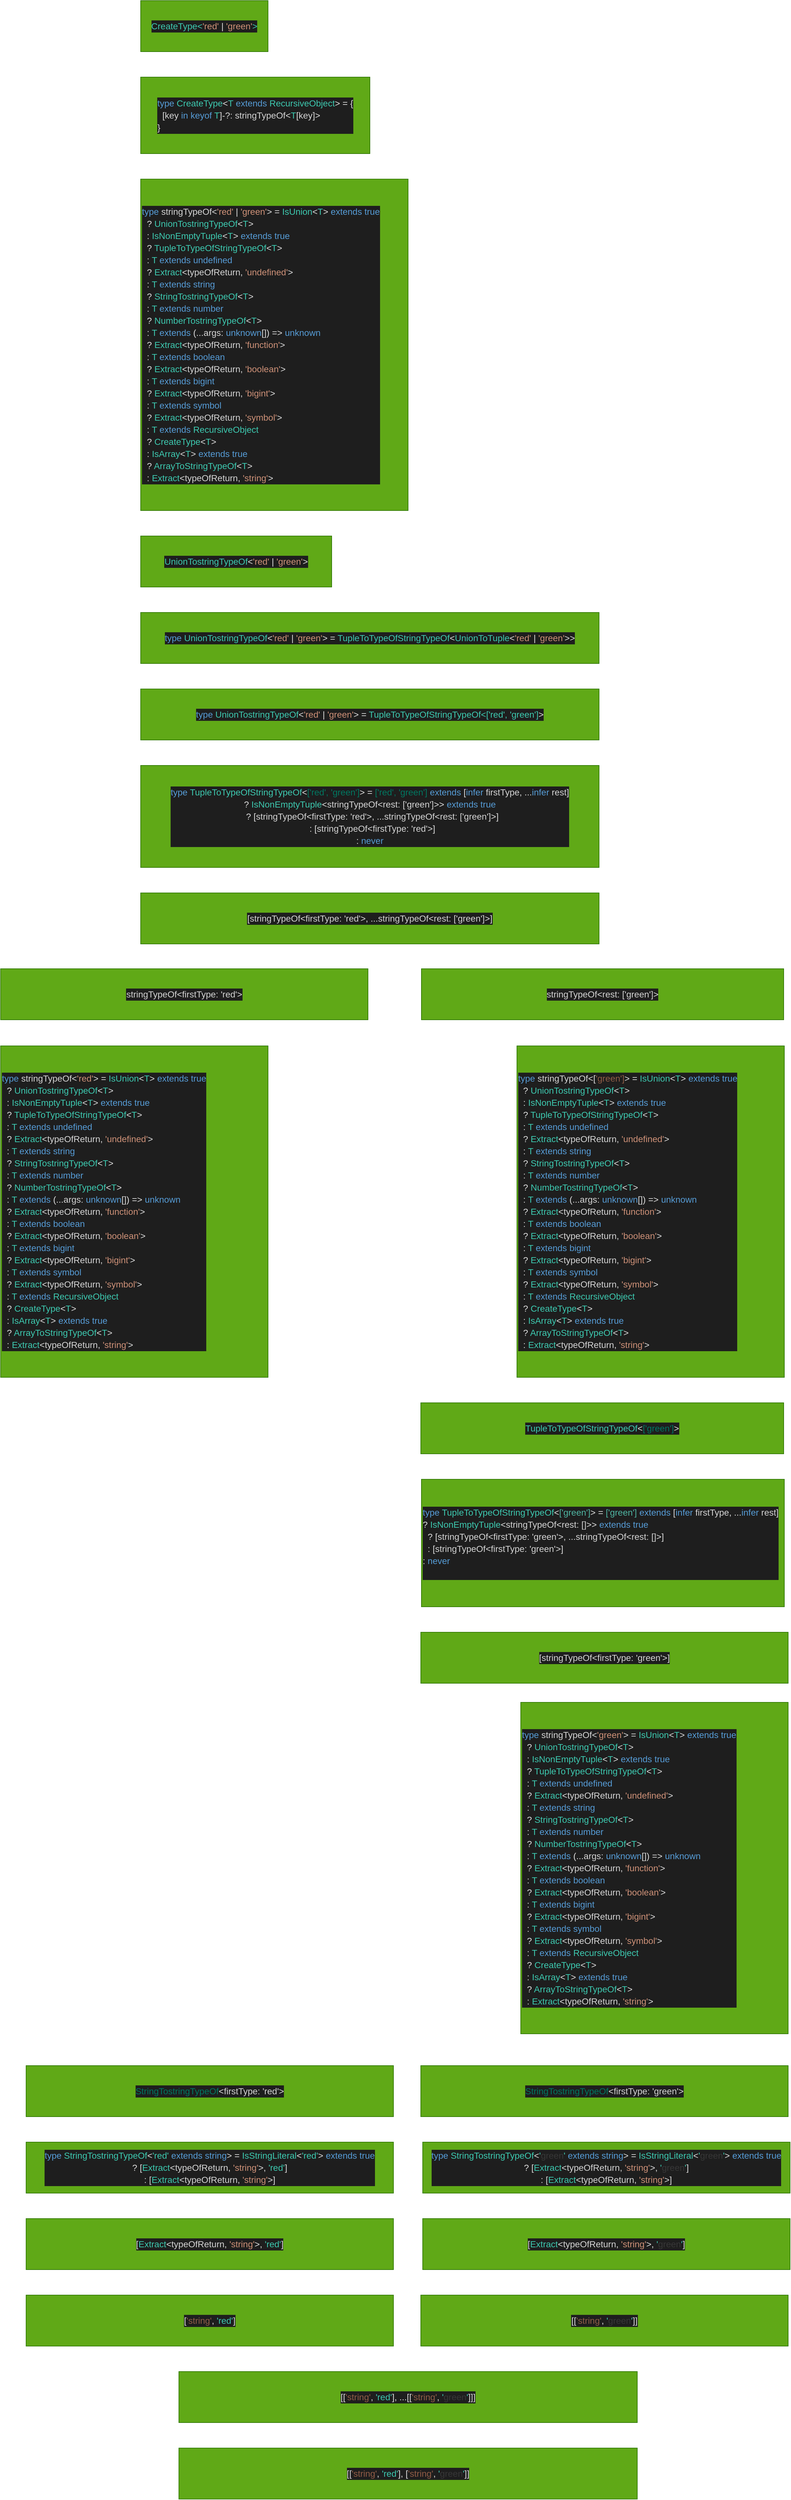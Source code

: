 <mxfile version="28.1.1">
  <diagram name="Page-1" id="0S_-E7oheLRWESoEfpNg">
    <mxGraphModel dx="3041" dy="1249" grid="1" gridSize="10" guides="1" tooltips="1" connect="1" arrows="1" fold="1" page="1" pageScale="1" pageWidth="827" pageHeight="1169" math="0" shadow="0">
      <root>
        <mxCell id="0" />
        <mxCell id="1" parent="0" />
        <mxCell id="BlTQEWm7-lqljA3Dq1Z--1" value="&lt;div style=&quot;color: rgb(212, 212, 212); background-color: rgb(30, 30, 30); font-family: var(--code-font), Consolas, &#39;Courier New&#39;, monospace; font-size: 14px; line-height: 19px; white-space: pre;&quot;&gt;&lt;span style=&quot;color: #3dc9b0;&quot;&gt;CreateType&amp;lt;&lt;/span&gt;&lt;span style=&quot;font-family: var(--code-font), Consolas, &#39;Courier New&#39;, monospace; color: rgb(206, 145, 120);&quot;&gt;&#39;red&#39;&lt;/span&gt;&lt;span style=&quot;font-family: var(--code-font), Consolas, &#39;Courier New&#39;, monospace;&quot;&gt; &lt;/span&gt;&lt;span style=&quot;font-family: var(--code-font), Consolas, &#39;Courier New&#39;, monospace; color: rgb(220, 220, 220);&quot;&gt;|&lt;/span&gt;&lt;span style=&quot;font-family: var(--code-font), Consolas, &#39;Courier New&#39;, monospace;&quot;&gt; &lt;/span&gt;&lt;span style=&quot;font-family: var(--code-font), Consolas, &#39;Courier New&#39;, monospace; color: rgb(206, 145, 120);&quot;&gt;&#39;green&#39;&lt;/span&gt;&lt;span style=&quot;color: rgb(61, 201, 176); font-family: var(--code-font), Consolas, &#39;Courier New&#39;, monospace;&quot;&gt;&amp;gt;&lt;/span&gt;&lt;/div&gt;" style="rounded=0;whiteSpace=wrap;html=1;fillColor=#60a917;fontColor=#ffffff;strokeColor=#2D7600;" vertex="1" parent="1">
          <mxGeometry x="80" y="120" width="200" height="80" as="geometry" />
        </mxCell>
        <mxCell id="BlTQEWm7-lqljA3Dq1Z--2" value="&lt;div style=&quot;color: rgb(212, 212, 212); background-color: rgb(30, 30, 30); font-family: var(--code-font), Consolas, &#39;Courier New&#39;, monospace; font-size: 14px; line-height: 19px; white-space: pre;&quot;&gt;&lt;div style=&quot;color: rgb(212, 212, 212); background-color: rgb(30, 30, 30); font-family: var(--code-font), Consolas, &#39;Courier New&#39;, monospace; line-height: 19px;&quot;&gt;&lt;div&gt;&lt;span style=&quot;color: rgb(86, 156, 214);&quot;&gt;type&lt;/span&gt; &lt;span style=&quot;color: rgb(61, 201, 176);&quot;&gt;CreateType&lt;/span&gt;&lt;span style=&quot;color: rgb(220, 220, 220);&quot;&gt;&amp;lt;&lt;/span&gt;&lt;span style=&quot;color: rgb(61, 201, 176);&quot;&gt;T&lt;/span&gt; &lt;span style=&quot;color: rgb(86, 156, 214);&quot;&gt;extends&lt;/span&gt; &lt;span style=&quot;color: rgb(61, 201, 176);&quot;&gt;RecursiveObject&lt;/span&gt;&lt;span style=&quot;color: rgb(220, 220, 220);&quot;&gt;&amp;gt;&lt;/span&gt; &lt;span style=&quot;color: rgb(220, 220, 220);&quot;&gt;=&lt;/span&gt; &lt;span style=&quot;color: rgb(220, 220, 220);&quot;&gt;{&lt;/span&gt;&lt;/div&gt;&lt;div style=&quot;text-align: left;&quot;&gt;&amp;nbsp; &lt;span style=&quot;color: rgb(220, 220, 220);&quot;&gt;[&lt;/span&gt;key &lt;span style=&quot;color: rgb(86, 156, 214);&quot;&gt;in&lt;/span&gt; &lt;span style=&quot;color: rgb(86, 156, 214);&quot;&gt;keyof&lt;/span&gt; &lt;span style=&quot;color: rgb(61, 201, 176);&quot;&gt;T&lt;/span&gt;&lt;span style=&quot;color: rgb(220, 220, 220);&quot;&gt;]&lt;/span&gt;-?: stringTypeOf&lt;span style=&quot;color: rgb(220, 220, 220);&quot;&gt;&amp;lt;&lt;/span&gt;&lt;span style=&quot;color: rgb(61, 201, 176);&quot;&gt;T&lt;/span&gt;&lt;span style=&quot;color: rgb(220, 220, 220);&quot;&gt;[&lt;/span&gt;key&lt;span style=&quot;color: rgb(220, 220, 220);&quot;&gt;]&amp;gt;&lt;/span&gt;&lt;/div&gt;&lt;div style=&quot;text-align: left;&quot;&gt;&lt;span style=&quot;color: light-dark(rgb(220, 220, 220), rgb(48, 48, 48)); background-color: light-dark(rgb(30, 30, 30), rgb(211, 211, 211)); font-family: var(--code-font), Consolas, &#39;Courier New&#39;, monospace; text-align: center;&quot;&gt;}&lt;/span&gt;&lt;/div&gt;&lt;/div&gt;&lt;/div&gt;" style="rounded=0;whiteSpace=wrap;html=1;fillColor=#60a917;fontColor=#ffffff;strokeColor=#2D7600;" vertex="1" parent="1">
          <mxGeometry x="80" y="240" width="360" height="120" as="geometry" />
        </mxCell>
        <mxCell id="BlTQEWm7-lqljA3Dq1Z--3" value="&lt;div style=&quot;color: rgb(212, 212, 212); background-color: rgb(30, 30, 30); font-family: var(--code-font), Consolas, &#39;Courier New&#39;, monospace; font-size: 14px; line-height: 19px; white-space: pre;&quot;&gt;&lt;div style=&quot;color: rgb(212, 212, 212); background-color: rgb(30, 30, 30); font-family: var(--code-font), Consolas, &#39;Courier New&#39;, monospace; line-height: 19px;&quot;&gt;&lt;div style=&quot;color: rgb(212, 212, 212); background-color: rgb(30, 30, 30); font-family: var(--code-font), Consolas, &#39;Courier New&#39;, monospace; line-height: 19px;&quot;&gt;&lt;div&gt;&lt;span style=&quot;color: rgb(86, 156, 214);&quot;&gt;type&lt;/span&gt; stringTypeOf&lt;span style=&quot;color: rgb(220, 220, 220);&quot;&gt;&amp;lt;&lt;/span&gt;&lt;span style=&quot;font-family: var(--code-font), Consolas, &#39;Courier New&#39;, monospace; color: rgb(206, 145, 120);&quot;&gt;&#39;red&#39;&lt;/span&gt;&lt;span style=&quot;background-color: rgb(30, 30, 30); color: rgb(212, 212, 212); font-family: var(--code-font), Consolas, &#39;Courier New&#39;, monospace;&quot;&gt; &lt;/span&gt;&lt;span style=&quot;font-family: var(--code-font), Consolas, &#39;Courier New&#39;, monospace; color: rgb(220, 220, 220);&quot;&gt;|&lt;/span&gt;&lt;span style=&quot;background-color: rgb(30, 30, 30); color: rgb(212, 212, 212); font-family: var(--code-font), Consolas, &#39;Courier New&#39;, monospace;&quot;&gt; &lt;/span&gt;&lt;span style=&quot;font-family: var(--code-font), Consolas, &#39;Courier New&#39;, monospace; color: rgb(206, 145, 120);&quot;&gt;&#39;green&#39;&lt;/span&gt;&lt;span style=&quot;background-color: light-dark(rgb(30, 30, 30), rgb(211, 211, 211)); font-family: var(--code-font), Consolas, &#39;Courier New&#39;, monospace; color: rgb(220, 220, 220);&quot;&gt;&amp;gt;&lt;/span&gt;&lt;span style=&quot;background-color: light-dark(rgb(30, 30, 30), rgb(211, 211, 211)); color: light-dark(rgb(212, 212, 212), rgb(55, 55, 55)); font-family: var(--code-font), Consolas, &#39;Courier New&#39;, monospace;&quot;&gt; &lt;/span&gt;&lt;span style=&quot;background-color: light-dark(rgb(30, 30, 30), rgb(211, 211, 211)); font-family: var(--code-font), Consolas, &#39;Courier New&#39;, monospace; color: rgb(220, 220, 220);&quot;&gt;=&lt;/span&gt;&lt;span style=&quot;background-color: light-dark(rgb(30, 30, 30), rgb(211, 211, 211)); color: light-dark(rgb(212, 212, 212), rgb(55, 55, 55)); font-family: var(--code-font), Consolas, &#39;Courier New&#39;, monospace;&quot;&gt; &lt;/span&gt;&lt;span style=&quot;background-color: light-dark(rgb(30, 30, 30), rgb(211, 211, 211)); font-family: var(--code-font), Consolas, &#39;Courier New&#39;, monospace; color: rgb(61, 201, 176);&quot;&gt;IsUnion&lt;/span&gt;&lt;span style=&quot;background-color: light-dark(rgb(30, 30, 30), rgb(211, 211, 211)); font-family: var(--code-font), Consolas, &#39;Courier New&#39;, monospace; color: rgb(220, 220, 220);&quot;&gt;&amp;lt;&lt;/span&gt;&lt;span style=&quot;background-color: light-dark(rgb(30, 30, 30), rgb(211, 211, 211)); font-family: var(--code-font), Consolas, &#39;Courier New&#39;, monospace; color: rgb(61, 201, 176);&quot;&gt;T&lt;/span&gt;&lt;span style=&quot;background-color: light-dark(rgb(30, 30, 30), rgb(211, 211, 211)); font-family: var(--code-font), Consolas, &#39;Courier New&#39;, monospace; color: rgb(220, 220, 220);&quot;&gt;&amp;gt;&lt;/span&gt;&lt;span style=&quot;background-color: light-dark(rgb(30, 30, 30), rgb(211, 211, 211)); color: light-dark(rgb(212, 212, 212), rgb(55, 55, 55)); font-family: var(--code-font), Consolas, &#39;Courier New&#39;, monospace;&quot;&gt; &lt;/span&gt;&lt;span style=&quot;background-color: light-dark(rgb(30, 30, 30), rgb(211, 211, 211)); font-family: var(--code-font), Consolas, &#39;Courier New&#39;, monospace; color: rgb(86, 156, 214);&quot;&gt;extends&lt;/span&gt;&lt;span style=&quot;background-color: light-dark(rgb(30, 30, 30), rgb(211, 211, 211)); color: light-dark(rgb(212, 212, 212), rgb(55, 55, 55)); font-family: var(--code-font), Consolas, &#39;Courier New&#39;, monospace;&quot;&gt; &lt;/span&gt;&lt;span style=&quot;background-color: light-dark(rgb(30, 30, 30), rgb(211, 211, 211)); font-family: var(--code-font), Consolas, &#39;Courier New&#39;, monospace; color: rgb(86, 156, 214);&quot;&gt;true&lt;/span&gt;&lt;/div&gt;&lt;div&gt;&amp;nbsp; &lt;span style=&quot;color: rgb(220, 220, 220);&quot;&gt;?&lt;/span&gt; &lt;span style=&quot;color: rgb(61, 201, 176);&quot;&gt;UnionTostringTypeOf&lt;/span&gt;&lt;span style=&quot;color: rgb(220, 220, 220);&quot;&gt;&amp;lt;&lt;/span&gt;&lt;span style=&quot;color: rgb(61, 201, 176);&quot;&gt;T&lt;/span&gt;&lt;span style=&quot;color: rgb(220, 220, 220);&quot;&gt;&amp;gt;&lt;/span&gt;&lt;/div&gt;&lt;div&gt;&amp;nbsp; &lt;span style=&quot;color: rgb(220, 220, 220);&quot;&gt;:&lt;/span&gt; &lt;span style=&quot;color: rgb(61, 201, 176);&quot;&gt;IsNonEmptyTuple&lt;/span&gt;&lt;span style=&quot;color: rgb(220, 220, 220);&quot;&gt;&amp;lt;&lt;/span&gt;&lt;span style=&quot;color: rgb(61, 201, 176);&quot;&gt;T&lt;/span&gt;&lt;span style=&quot;color: rgb(220, 220, 220);&quot;&gt;&amp;gt;&lt;/span&gt; &lt;span style=&quot;color: rgb(86, 156, 214);&quot;&gt;extends&lt;/span&gt; &lt;span style=&quot;color: rgb(86, 156, 214);&quot;&gt;true&lt;/span&gt;&lt;/div&gt;&lt;div&gt;&amp;nbsp; &lt;span style=&quot;color: rgb(220, 220, 220);&quot;&gt;?&lt;/span&gt; &lt;span style=&quot;color: rgb(61, 201, 176);&quot;&gt;TupleToTypeOfStringTypeOf&lt;/span&gt;&lt;span style=&quot;color: rgb(220, 220, 220);&quot;&gt;&amp;lt;&lt;/span&gt;&lt;span style=&quot;color: rgb(61, 201, 176);&quot;&gt;T&lt;/span&gt;&lt;span style=&quot;color: rgb(220, 220, 220);&quot;&gt;&amp;gt;&lt;/span&gt;&lt;/div&gt;&lt;div&gt;&amp;nbsp; &lt;span style=&quot;color: rgb(220, 220, 220);&quot;&gt;:&lt;/span&gt; &lt;span style=&quot;color: rgb(61, 201, 176);&quot;&gt;T&lt;/span&gt; &lt;span style=&quot;color: rgb(86, 156, 214);&quot;&gt;extends&lt;/span&gt; &lt;span style=&quot;color: rgb(86, 156, 214);&quot;&gt;undefined&lt;/span&gt;&lt;/div&gt;&lt;div&gt;&amp;nbsp; &lt;span style=&quot;color: rgb(220, 220, 220);&quot;&gt;?&lt;/span&gt; &lt;span style=&quot;color: rgb(61, 201, 176);&quot;&gt;Extract&lt;/span&gt;&lt;span style=&quot;color: rgb(220, 220, 220);&quot;&gt;&amp;lt;&lt;/span&gt;typeOfReturn&lt;span style=&quot;color: rgb(220, 220, 220);&quot;&gt;,&lt;/span&gt; &lt;span style=&quot;color: rgb(206, 145, 120);&quot;&gt;&#39;undefined&#39;&lt;/span&gt;&lt;span style=&quot;color: rgb(220, 220, 220);&quot;&gt;&amp;gt;&lt;/span&gt;&lt;/div&gt;&lt;div&gt;&amp;nbsp; &lt;span style=&quot;color: rgb(220, 220, 220);&quot;&gt;:&lt;/span&gt; &lt;span style=&quot;color: rgb(61, 201, 176);&quot;&gt;T&lt;/span&gt; &lt;span style=&quot;color: rgb(86, 156, 214);&quot;&gt;extends&lt;/span&gt; &lt;span style=&quot;color: rgb(86, 156, 214);&quot;&gt;string&lt;/span&gt;&lt;/div&gt;&lt;div&gt;&amp;nbsp; &lt;span style=&quot;color: rgb(220, 220, 220);&quot;&gt;?&lt;/span&gt; &lt;span style=&quot;color: rgb(61, 201, 176);&quot;&gt;StringTostringTypeOf&lt;/span&gt;&lt;span style=&quot;color: rgb(220, 220, 220);&quot;&gt;&amp;lt;&lt;/span&gt;&lt;span style=&quot;color: rgb(61, 201, 176);&quot;&gt;T&lt;/span&gt;&lt;span style=&quot;color: rgb(220, 220, 220);&quot;&gt;&amp;gt;&lt;/span&gt;&lt;/div&gt;&lt;div&gt;&amp;nbsp; &lt;span style=&quot;color: rgb(220, 220, 220);&quot;&gt;:&lt;/span&gt; &lt;span style=&quot;color: rgb(61, 201, 176);&quot;&gt;T&lt;/span&gt; &lt;span style=&quot;color: rgb(86, 156, 214);&quot;&gt;extends&lt;/span&gt; &lt;span style=&quot;color: rgb(86, 156, 214);&quot;&gt;number&lt;/span&gt;&lt;/div&gt;&lt;div&gt;&amp;nbsp; &lt;span style=&quot;color: rgb(220, 220, 220);&quot;&gt;?&lt;/span&gt; &lt;span style=&quot;color: rgb(61, 201, 176);&quot;&gt;NumberTostringTypeOf&lt;/span&gt;&lt;span style=&quot;color: rgb(220, 220, 220);&quot;&gt;&amp;lt;&lt;/span&gt;&lt;span style=&quot;color: rgb(61, 201, 176);&quot;&gt;T&lt;/span&gt;&lt;span style=&quot;color: rgb(220, 220, 220);&quot;&gt;&amp;gt;&lt;/span&gt;&lt;/div&gt;&lt;div&gt;&amp;nbsp; &lt;span style=&quot;color: rgb(220, 220, 220);&quot;&gt;:&lt;/span&gt; &lt;span style=&quot;color: rgb(61, 201, 176);&quot;&gt;T&lt;/span&gt; &lt;span style=&quot;color: rgb(86, 156, 214);&quot;&gt;extends&lt;/span&gt; &lt;span style=&quot;color: rgb(220, 220, 220);&quot;&gt;(...&lt;/span&gt;args&lt;span style=&quot;color: rgb(220, 220, 220);&quot;&gt;:&lt;/span&gt; &lt;span style=&quot;color: rgb(86, 156, 214);&quot;&gt;unknown&lt;/span&gt;&lt;span style=&quot;color: rgb(220, 220, 220);&quot;&gt;[])&lt;/span&gt; &lt;span style=&quot;color: rgb(220, 220, 220);&quot;&gt;=&amp;gt;&lt;/span&gt; &lt;span style=&quot;color: rgb(86, 156, 214);&quot;&gt;unknown&lt;/span&gt;&lt;/div&gt;&lt;div&gt;&amp;nbsp; &lt;span style=&quot;color: rgb(220, 220, 220);&quot;&gt;?&lt;/span&gt; &lt;span style=&quot;color: rgb(61, 201, 176);&quot;&gt;Extract&lt;/span&gt;&lt;span style=&quot;color: rgb(220, 220, 220);&quot;&gt;&amp;lt;&lt;/span&gt;typeOfReturn&lt;span style=&quot;color: rgb(220, 220, 220);&quot;&gt;,&lt;/span&gt; &lt;span style=&quot;color: rgb(206, 145, 120);&quot;&gt;&#39;function&#39;&lt;/span&gt;&lt;span style=&quot;color: rgb(220, 220, 220);&quot;&gt;&amp;gt;&lt;/span&gt;&lt;/div&gt;&lt;div&gt;&amp;nbsp; &lt;span style=&quot;color: rgb(220, 220, 220);&quot;&gt;:&lt;/span&gt; &lt;span style=&quot;color: rgb(61, 201, 176);&quot;&gt;T&lt;/span&gt; &lt;span style=&quot;color: rgb(86, 156, 214);&quot;&gt;extends&lt;/span&gt; &lt;span style=&quot;color: rgb(86, 156, 214);&quot;&gt;boolean&lt;/span&gt;&lt;/div&gt;&lt;div&gt;&amp;nbsp; &lt;span style=&quot;color: rgb(220, 220, 220);&quot;&gt;?&lt;/span&gt; &lt;span style=&quot;color: rgb(61, 201, 176);&quot;&gt;Extract&lt;/span&gt;&lt;span style=&quot;color: rgb(220, 220, 220);&quot;&gt;&amp;lt;&lt;/span&gt;typeOfReturn&lt;span style=&quot;color: rgb(220, 220, 220);&quot;&gt;,&lt;/span&gt; &lt;span style=&quot;color: rgb(206, 145, 120);&quot;&gt;&#39;boolean&#39;&lt;/span&gt;&lt;span style=&quot;color: rgb(220, 220, 220);&quot;&gt;&amp;gt;&lt;/span&gt;&lt;/div&gt;&lt;div&gt;&amp;nbsp; &lt;span style=&quot;color: rgb(220, 220, 220);&quot;&gt;:&lt;/span&gt; &lt;span style=&quot;color: rgb(61, 201, 176);&quot;&gt;T&lt;/span&gt; &lt;span style=&quot;color: rgb(86, 156, 214);&quot;&gt;extends&lt;/span&gt; &lt;span style=&quot;color: rgb(86, 156, 214);&quot;&gt;bigint&lt;/span&gt;&lt;/div&gt;&lt;div&gt;&amp;nbsp; &lt;span style=&quot;color: rgb(220, 220, 220);&quot;&gt;?&lt;/span&gt; &lt;span style=&quot;color: rgb(61, 201, 176);&quot;&gt;Extract&lt;/span&gt;&lt;span style=&quot;color: rgb(220, 220, 220);&quot;&gt;&amp;lt;&lt;/span&gt;typeOfReturn&lt;span style=&quot;color: rgb(220, 220, 220);&quot;&gt;,&lt;/span&gt; &lt;span style=&quot;color: rgb(206, 145, 120);&quot;&gt;&#39;bigint&#39;&lt;/span&gt;&lt;span style=&quot;color: rgb(220, 220, 220);&quot;&gt;&amp;gt;&lt;/span&gt;&lt;/div&gt;&lt;div&gt;&amp;nbsp; &lt;span style=&quot;color: rgb(220, 220, 220);&quot;&gt;:&lt;/span&gt; &lt;span style=&quot;color: rgb(61, 201, 176);&quot;&gt;T&lt;/span&gt; &lt;span style=&quot;color: rgb(86, 156, 214);&quot;&gt;extends&lt;/span&gt; &lt;span style=&quot;color: rgb(86, 156, 214);&quot;&gt;symbol&lt;/span&gt;&lt;/div&gt;&lt;div&gt;&amp;nbsp; &lt;span style=&quot;color: rgb(220, 220, 220);&quot;&gt;?&lt;/span&gt; &lt;span style=&quot;color: rgb(61, 201, 176);&quot;&gt;Extract&lt;/span&gt;&lt;span style=&quot;color: rgb(220, 220, 220);&quot;&gt;&amp;lt;&lt;/span&gt;typeOfReturn&lt;span style=&quot;color: rgb(220, 220, 220);&quot;&gt;,&lt;/span&gt; &lt;span style=&quot;color: rgb(206, 145, 120);&quot;&gt;&#39;symbol&#39;&lt;/span&gt;&lt;span style=&quot;color: rgb(220, 220, 220);&quot;&gt;&amp;gt;&lt;/span&gt;&lt;/div&gt;&lt;div&gt;&amp;nbsp; &lt;span style=&quot;color: rgb(220, 220, 220);&quot;&gt;:&lt;/span&gt; &lt;span style=&quot;color: rgb(61, 201, 176);&quot;&gt;T&lt;/span&gt; &lt;span style=&quot;color: rgb(86, 156, 214);&quot;&gt;extends&lt;/span&gt; &lt;span style=&quot;color: rgb(61, 201, 176);&quot;&gt;RecursiveObject&lt;/span&gt;&lt;/div&gt;&lt;div&gt;&amp;nbsp; &lt;span style=&quot;color: rgb(220, 220, 220);&quot;&gt;?&lt;/span&gt; &lt;span style=&quot;color: rgb(61, 201, 176);&quot;&gt;CreateType&lt;/span&gt;&lt;span style=&quot;color: rgb(220, 220, 220);&quot;&gt;&amp;lt;&lt;/span&gt;&lt;span style=&quot;color: rgb(61, 201, 176);&quot;&gt;T&lt;/span&gt;&lt;span style=&quot;color: rgb(220, 220, 220);&quot;&gt;&amp;gt;&lt;/span&gt;&lt;/div&gt;&lt;div&gt;&amp;nbsp; &lt;span style=&quot;color: rgb(220, 220, 220);&quot;&gt;:&lt;/span&gt; &lt;span style=&quot;color: rgb(61, 201, 176);&quot;&gt;IsArray&lt;/span&gt;&lt;span style=&quot;color: rgb(220, 220, 220);&quot;&gt;&amp;lt;&lt;/span&gt;&lt;span style=&quot;color: rgb(61, 201, 176);&quot;&gt;T&lt;/span&gt;&lt;span style=&quot;color: rgb(220, 220, 220);&quot;&gt;&amp;gt;&lt;/span&gt; &lt;span style=&quot;color: rgb(86, 156, 214);&quot;&gt;extends&lt;/span&gt; &lt;span style=&quot;color: rgb(86, 156, 214);&quot;&gt;true&lt;/span&gt;&lt;/div&gt;&lt;div&gt;&amp;nbsp; &lt;span style=&quot;color: rgb(220, 220, 220);&quot;&gt;?&lt;/span&gt; &lt;span style=&quot;color: rgb(61, 201, 176);&quot;&gt;ArrayToStringTypeOf&lt;/span&gt;&lt;span style=&quot;color: rgb(220, 220, 220);&quot;&gt;&amp;lt;&lt;/span&gt;&lt;span style=&quot;color: rgb(61, 201, 176);&quot;&gt;T&lt;/span&gt;&lt;span style=&quot;color: rgb(220, 220, 220);&quot;&gt;&amp;gt;&lt;/span&gt;&lt;/div&gt;&lt;div&gt;&amp;nbsp; &lt;span style=&quot;color: rgb(220, 220, 220);&quot;&gt;:&lt;/span&gt; &lt;span style=&quot;color: rgb(61, 201, 176);&quot;&gt;Extract&lt;/span&gt;&lt;span style=&quot;color: rgb(220, 220, 220);&quot;&gt;&amp;lt;&lt;/span&gt;typeOfReturn&lt;span style=&quot;color: rgb(220, 220, 220);&quot;&gt;,&lt;/span&gt; &lt;span style=&quot;color: rgb(206, 145, 120);&quot;&gt;&#39;string&#39;&lt;/span&gt;&lt;span style=&quot;color: rgb(220, 220, 220);&quot;&gt;&amp;gt;&lt;/span&gt;&lt;/div&gt;&lt;/div&gt;&lt;/div&gt;&lt;/div&gt;" style="rounded=0;whiteSpace=wrap;html=1;fillColor=#60a917;fontColor=#ffffff;strokeColor=#2D7600;align=left;" vertex="1" parent="1">
          <mxGeometry x="80" y="400" width="420" height="520" as="geometry" />
        </mxCell>
        <mxCell id="BlTQEWm7-lqljA3Dq1Z--4" value="&lt;div style=&quot;color: rgb(212, 212, 212); background-color: rgb(30, 30, 30); font-family: var(--code-font), Consolas, &#39;Courier New&#39;, monospace; font-size: 14px; line-height: 19px; white-space: pre;&quot;&gt;&lt;div style=&quot;color: rgb(212, 212, 212); background-color: rgb(30, 30, 30); font-family: var(--code-font), Consolas, &#39;Courier New&#39;, monospace; line-height: 19px;&quot;&gt;&lt;span style=&quot;text-align: left; color: rgb(61, 201, 176);&quot;&gt;UnionTostringTypeOf&lt;/span&gt;&lt;span style=&quot;text-align: left; color: rgb(220, 220, 220);&quot;&gt;&amp;lt;&lt;/span&gt;&lt;span style=&quot;font-family: var(--code-font), Consolas, &#39;Courier New&#39;, monospace; text-align: left; color: rgb(206, 145, 120);&quot;&gt;&#39;red&#39;&lt;/span&gt;&lt;span style=&quot;background-color: rgb(30, 30, 30); color: rgb(212, 212, 212); font-family: var(--code-font), Consolas, &#39;Courier New&#39;, monospace; text-align: left;&quot;&gt; &lt;/span&gt;&lt;span style=&quot;font-family: var(--code-font), Consolas, &#39;Courier New&#39;, monospace; text-align: left; color: rgb(220, 220, 220);&quot;&gt;|&lt;/span&gt;&lt;span style=&quot;background-color: rgb(30, 30, 30); color: rgb(212, 212, 212); font-family: var(--code-font), Consolas, &#39;Courier New&#39;, monospace; text-align: left;&quot;&gt; &lt;/span&gt;&lt;span style=&quot;font-family: var(--code-font), Consolas, &#39;Courier New&#39;, monospace; text-align: left; color: rgb(206, 145, 120);&quot;&gt;&#39;green&#39;&lt;/span&gt;&lt;span style=&quot;color: light-dark(rgb(220, 220, 220), rgb(48, 48, 48)); text-align: left; background-color: light-dark(rgb(30, 30, 30), rgb(211, 211, 211)); font-family: var(--code-font), Consolas, &#39;Courier New&#39;, monospace;&quot;&gt;&amp;gt;&lt;/span&gt;&lt;/div&gt;&lt;/div&gt;" style="rounded=0;whiteSpace=wrap;html=1;fillColor=#60a917;fontColor=#ffffff;strokeColor=#2D7600;" vertex="1" parent="1">
          <mxGeometry x="80" y="960" width="300" height="80" as="geometry" />
        </mxCell>
        <mxCell id="BlTQEWm7-lqljA3Dq1Z--5" value="&lt;div style=&quot;color: rgb(212, 212, 212); background-color: rgb(30, 30, 30); font-family: var(--code-font), Consolas, &#39;Courier New&#39;, monospace; font-size: 14px; line-height: 19px; white-space: pre;&quot;&gt;&lt;div style=&quot;color: rgb(212, 212, 212); background-color: rgb(30, 30, 30); font-family: var(--code-font), Consolas, &#39;Courier New&#39;, monospace; line-height: 19px;&quot;&gt;&lt;div style=&quot;color: rgb(212, 212, 212); background-color: rgb(30, 30, 30); font-family: var(--code-font), Consolas, &#39;Courier New&#39;, monospace; line-height: 19px;&quot;&gt;&lt;span style=&quot;color: rgb(86, 156, 214);&quot;&gt;type&lt;/span&gt; &lt;span style=&quot;color: rgb(61, 201, 176);&quot;&gt;UnionTostringTypeOf&lt;/span&gt;&lt;span style=&quot;color: rgb(220, 220, 220);&quot;&gt;&amp;lt;&lt;/span&gt;&lt;span style=&quot;font-family: var(--code-font), Consolas, &#39;Courier New&#39;, monospace; text-align: left; color: rgb(206, 145, 120);&quot;&gt;&#39;red&#39;&lt;/span&gt;&lt;span style=&quot;background-color: rgb(30, 30, 30); color: rgb(212, 212, 212); font-family: var(--code-font), Consolas, &#39;Courier New&#39;, monospace; text-align: left;&quot;&gt; &lt;/span&gt;&lt;span style=&quot;font-family: var(--code-font), Consolas, &#39;Courier New&#39;, monospace; text-align: left; color: rgb(220, 220, 220);&quot;&gt;|&lt;/span&gt;&lt;span style=&quot;background-color: rgb(30, 30, 30); color: rgb(212, 212, 212); font-family: var(--code-font), Consolas, &#39;Courier New&#39;, monospace; text-align: left;&quot;&gt; &lt;/span&gt;&lt;span style=&quot;font-family: var(--code-font), Consolas, &#39;Courier New&#39;, monospace; text-align: left; color: rgb(206, 145, 120);&quot;&gt;&#39;green&#39;&lt;/span&gt;&lt;span style=&quot;font-family: var(--code-font), Consolas, &#39;Courier New&#39;, monospace; color: rgb(220, 220, 220);&quot;&gt;&amp;gt;&lt;/span&gt;&lt;span style=&quot;background-color: light-dark(rgb(30, 30, 30), rgb(211, 211, 211)); color: light-dark(rgb(212, 212, 212), rgb(55, 55, 55)); font-family: var(--code-font), Consolas, &#39;Courier New&#39;, monospace;&quot;&gt; &lt;/span&gt;&lt;span style=&quot;font-family: var(--code-font), Consolas, &#39;Courier New&#39;, monospace; color: rgb(220, 220, 220);&quot;&gt;=&lt;/span&gt;&lt;span style=&quot;background-color: light-dark(rgb(30, 30, 30), rgb(211, 211, 211)); color: light-dark(rgb(212, 212, 212), rgb(55, 55, 55)); font-family: var(--code-font), Consolas, &#39;Courier New&#39;, monospace;&quot;&gt; &lt;/span&gt;&lt;span style=&quot;font-family: var(--code-font), Consolas, &#39;Courier New&#39;, monospace; color: rgb(61, 201, 176);&quot;&gt;TupleToTypeOfStringTypeOf&lt;/span&gt;&lt;span style=&quot;font-family: var(--code-font), Consolas, &#39;Courier New&#39;, monospace; color: rgb(220, 220, 220);&quot;&gt;&amp;lt;&lt;/span&gt;&lt;span style=&quot;font-family: var(--code-font), Consolas, &#39;Courier New&#39;, monospace; color: rgb(61, 201, 176);&quot;&gt;UnionToTuple&lt;/span&gt;&lt;span style=&quot;font-family: var(--code-font), Consolas, &#39;Courier New&#39;, monospace; color: rgb(220, 220, 220);&quot;&gt;&amp;lt;&lt;/span&gt;&lt;span style=&quot;font-family: var(--code-font), Consolas, &#39;Courier New&#39;, monospace; text-align: left; color: rgb(206, 145, 120);&quot;&gt;&#39;red&#39;&lt;/span&gt;&lt;span style=&quot;background-color: rgb(30, 30, 30); color: rgb(212, 212, 212); font-family: var(--code-font), Consolas, &#39;Courier New&#39;, monospace; text-align: left;&quot;&gt; &lt;/span&gt;&lt;span style=&quot;font-family: var(--code-font), Consolas, &#39;Courier New&#39;, monospace; text-align: left; color: rgb(220, 220, 220);&quot;&gt;|&lt;/span&gt;&lt;span style=&quot;background-color: rgb(30, 30, 30); color: rgb(212, 212, 212); font-family: var(--code-font), Consolas, &#39;Courier New&#39;, monospace; text-align: left;&quot;&gt; &lt;/span&gt;&lt;span style=&quot;font-family: var(--code-font), Consolas, &#39;Courier New&#39;, monospace; text-align: left; color: rgb(206, 145, 120);&quot;&gt;&#39;green&#39;&lt;/span&gt;&lt;span style=&quot;color: light-dark(rgb(220, 220, 220), rgb(48, 48, 48)); font-family: var(--code-font), Consolas, &#39;Courier New&#39;, monospace; background-color: light-dark(rgb(30, 30, 30), rgb(211, 211, 211));&quot;&gt;&amp;gt;&amp;gt;&lt;/span&gt;&lt;/div&gt;&lt;/div&gt;&lt;/div&gt;" style="rounded=0;whiteSpace=wrap;html=1;fillColor=#60a917;fontColor=#ffffff;strokeColor=#2D7600;" vertex="1" parent="1">
          <mxGeometry x="80" y="1080" width="720" height="80" as="geometry" />
        </mxCell>
        <mxCell id="BlTQEWm7-lqljA3Dq1Z--6" value="&lt;div style=&quot;color: rgb(212, 212, 212); background-color: rgb(30, 30, 30); font-family: var(--code-font), Consolas, &#39;Courier New&#39;, monospace; font-size: 14px; line-height: 19px; white-space: pre;&quot;&gt;&lt;div style=&quot;color: rgb(212, 212, 212); background-color: rgb(30, 30, 30); font-family: var(--code-font), Consolas, &#39;Courier New&#39;, monospace; line-height: 19px;&quot;&gt;&lt;div style=&quot;color: rgb(212, 212, 212); background-color: rgb(30, 30, 30); font-family: var(--code-font), Consolas, &#39;Courier New&#39;, monospace; line-height: 19px;&quot;&gt;&lt;span style=&quot;color: rgb(86, 156, 214);&quot;&gt;type&lt;/span&gt; &lt;span style=&quot;color: rgb(61, 201, 176);&quot;&gt;UnionTostringTypeOf&lt;/span&gt;&lt;span style=&quot;color: rgb(220, 220, 220);&quot;&gt;&amp;lt;&lt;/span&gt;&lt;span style=&quot;font-family: var(--code-font), Consolas, &#39;Courier New&#39;, monospace; text-align: left; color: rgb(206, 145, 120);&quot;&gt;&#39;red&#39;&lt;/span&gt;&lt;span style=&quot;background-color: rgb(30, 30, 30); color: rgb(212, 212, 212); font-family: var(--code-font), Consolas, &#39;Courier New&#39;, monospace; text-align: left;&quot;&gt; &lt;/span&gt;&lt;span style=&quot;font-family: var(--code-font), Consolas, &#39;Courier New&#39;, monospace; text-align: left; color: rgb(220, 220, 220);&quot;&gt;|&lt;/span&gt;&lt;span style=&quot;background-color: rgb(30, 30, 30); color: rgb(212, 212, 212); font-family: var(--code-font), Consolas, &#39;Courier New&#39;, monospace; text-align: left;&quot;&gt; &lt;/span&gt;&lt;span style=&quot;font-family: var(--code-font), Consolas, &#39;Courier New&#39;, monospace; text-align: left; color: rgb(206, 145, 120);&quot;&gt;&#39;green&#39;&lt;/span&gt;&lt;span style=&quot;font-family: var(--code-font), Consolas, &#39;Courier New&#39;, monospace; color: rgb(220, 220, 220);&quot;&gt;&amp;gt;&lt;/span&gt;&lt;span style=&quot;background-color: light-dark(rgb(30, 30, 30), rgb(211, 211, 211)); color: light-dark(rgb(212, 212, 212), rgb(55, 55, 55)); font-family: var(--code-font), Consolas, &#39;Courier New&#39;, monospace;&quot;&gt; &lt;/span&gt;&lt;span style=&quot;font-family: var(--code-font), Consolas, &#39;Courier New&#39;, monospace; color: rgb(220, 220, 220);&quot;&gt;=&lt;/span&gt;&lt;span style=&quot;background-color: light-dark(rgb(30, 30, 30), rgb(211, 211, 211)); color: light-dark(rgb(212, 212, 212), rgb(55, 55, 55)); font-family: var(--code-font), Consolas, &#39;Courier New&#39;, monospace;&quot;&gt; &lt;/span&gt;&lt;span style=&quot;font-family: var(--code-font), Consolas, &#39;Courier New&#39;, monospace; color: rgb(61, 201, 176);&quot;&gt;TupleToTypeOfStringTypeOf&amp;lt;[&#39;red&#39;, &#39;green&#39;]&lt;/span&gt;&lt;span style=&quot;color: light-dark(rgb(220, 220, 220), rgb(48, 48, 48)); font-family: var(--code-font), Consolas, &#39;Courier New&#39;, monospace; background-color: light-dark(rgb(30, 30, 30), rgb(211, 211, 211));&quot;&gt;&amp;gt;&lt;/span&gt;&lt;/div&gt;&lt;/div&gt;&lt;/div&gt;" style="rounded=0;whiteSpace=wrap;html=1;fillColor=#60a917;fontColor=#ffffff;strokeColor=#2D7600;" vertex="1" parent="1">
          <mxGeometry x="80" y="1200" width="720" height="80" as="geometry" />
        </mxCell>
        <mxCell id="BlTQEWm7-lqljA3Dq1Z--7" value="&lt;div style=&quot;color: rgb(212, 212, 212); background-color: rgb(30, 30, 30); font-family: var(--code-font), Consolas, &#39;Courier New&#39;, monospace; font-size: 14px; line-height: 19px; white-space: pre;&quot;&gt;&lt;div style=&quot;color: rgb(212, 212, 212); background-color: rgb(30, 30, 30); font-family: var(--code-font), Consolas, &#39;Courier New&#39;, monospace; line-height: 19px;&quot;&gt;&lt;div style=&quot;color: rgb(212, 212, 212); background-color: rgb(30, 30, 30); font-family: var(--code-font), Consolas, &#39;Courier New&#39;, monospace; line-height: 19px;&quot;&gt;&lt;div style=&quot;color: rgb(212, 212, 212); background-color: rgb(30, 30, 30); font-family: var(--code-font), Consolas, &#39;Courier New&#39;, monospace; line-height: 19px;&quot;&gt;&lt;div&gt;&lt;span style=&quot;color: rgb(86, 156, 214);&quot;&gt;type&lt;/span&gt; &lt;span style=&quot;color: rgb(61, 201, 176);&quot;&gt;TupleToTypeOfStringTypeOf&lt;/span&gt;&lt;span style=&quot;color: rgb(220, 220, 220);&quot;&gt;&amp;lt;&lt;/span&gt;&lt;span style=&quot;color: rgb(0, 119, 97); background-color: light-dark(rgb(30, 30, 30), rgb(211, 211, 211)); font-family: var(--code-font), Consolas, &#39;Courier New&#39;, monospace;&quot;&gt;[&#39;red&#39;, &#39;green&#39;]&lt;/span&gt;&lt;span style=&quot;background-color: light-dark(rgb(30, 30, 30), rgb(211, 211, 211)); font-family: var(--code-font), Consolas, &#39;Courier New&#39;, monospace; color: rgb(220, 220, 220);&quot;&gt;&amp;gt;&lt;/span&gt;&lt;span style=&quot;background-color: light-dark(rgb(30, 30, 30), rgb(211, 211, 211)); color: light-dark(rgb(212, 212, 212), rgb(55, 55, 55)); font-family: var(--code-font), Consolas, &#39;Courier New&#39;, monospace;&quot;&gt; &lt;/span&gt;&lt;span style=&quot;background-color: light-dark(rgb(30, 30, 30), rgb(211, 211, 211)); font-family: var(--code-font), Consolas, &#39;Courier New&#39;, monospace; color: rgb(220, 220, 220);&quot;&gt;=&lt;/span&gt;&lt;span style=&quot;background-color: light-dark(rgb(30, 30, 30), rgb(211, 211, 211)); color: light-dark(rgb(212, 212, 212), rgb(55, 55, 55)); font-family: var(--code-font), Consolas, &#39;Courier New&#39;, monospace;&quot;&gt; &lt;/span&gt;&lt;span style=&quot;color: rgb(0, 119, 97); background-color: light-dark(rgb(30, 30, 30), rgb(211, 211, 211)); font-family: var(--code-font), Consolas, &#39;Courier New&#39;, monospace;&quot;&gt;[&#39;red&#39;, &#39;green&#39;]&lt;/span&gt;&lt;span style=&quot;color: light-dark(rgb(212, 212, 212), rgb(55, 55, 55)); font-family: var(--code-font), Consolas, &#39;Courier New&#39;, monospace; background-color: light-dark(rgb(30, 30, 30), rgb(211, 211, 211));&quot;&gt; &lt;/span&gt;&lt;span style=&quot;font-family: var(--code-font), Consolas, &#39;Courier New&#39;, monospace; background-color: light-dark(rgb(30, 30, 30), rgb(211, 211, 211)); color: rgb(86, 156, 214);&quot;&gt;extends&lt;/span&gt;&lt;span style=&quot;color: light-dark(rgb(212, 212, 212), rgb(55, 55, 55)); font-family: var(--code-font), Consolas, &#39;Courier New&#39;, monospace; background-color: light-dark(rgb(30, 30, 30), rgb(211, 211, 211));&quot;&gt; &lt;/span&gt;&lt;span style=&quot;font-family: var(--code-font), Consolas, &#39;Courier New&#39;, monospace; background-color: light-dark(rgb(30, 30, 30), rgb(211, 211, 211)); color: rgb(220, 220, 220);&quot;&gt;[&lt;/span&gt;&lt;span style=&quot;font-family: var(--code-font), Consolas, &#39;Courier New&#39;, monospace; background-color: light-dark(rgb(30, 30, 30), rgb(211, 211, 211)); color: rgb(86, 156, 214);&quot;&gt;infer&lt;/span&gt;&lt;span style=&quot;color: light-dark(rgb(212, 212, 212), rgb(55, 55, 55)); font-family: var(--code-font), Consolas, &#39;Courier New&#39;, monospace; background-color: light-dark(rgb(30, 30, 30), rgb(211, 211, 211));&quot;&gt; firstType&lt;/span&gt;&lt;span style=&quot;font-family: var(--code-font), Consolas, &#39;Courier New&#39;, monospace; background-color: light-dark(rgb(30, 30, 30), rgb(211, 211, 211)); color: rgb(220, 220, 220);&quot;&gt;,&lt;/span&gt;&lt;span style=&quot;color: light-dark(rgb(212, 212, 212), rgb(55, 55, 55)); font-family: var(--code-font), Consolas, &#39;Courier New&#39;, monospace; background-color: light-dark(rgb(30, 30, 30), rgb(211, 211, 211));&quot;&gt; &lt;/span&gt;&lt;span style=&quot;font-family: var(--code-font), Consolas, &#39;Courier New&#39;, monospace; background-color: light-dark(rgb(30, 30, 30), rgb(211, 211, 211)); color: rgb(220, 220, 220);&quot;&gt;...&lt;/span&gt;&lt;span style=&quot;font-family: var(--code-font), Consolas, &#39;Courier New&#39;, monospace; background-color: light-dark(rgb(30, 30, 30), rgb(211, 211, 211)); color: rgb(86, 156, 214);&quot;&gt;infer&lt;/span&gt;&lt;span style=&quot;color: light-dark(rgb(212, 212, 212), rgb(55, 55, 55)); font-family: var(--code-font), Consolas, &#39;Courier New&#39;, monospace; background-color: light-dark(rgb(30, 30, 30), rgb(211, 211, 211));&quot;&gt; rest&lt;/span&gt;&lt;span style=&quot;font-family: var(--code-font), Consolas, &#39;Courier New&#39;, monospace; background-color: light-dark(rgb(30, 30, 30), rgb(211, 211, 211)); color: rgb(220, 220, 220);&quot;&gt;]&lt;/span&gt;&lt;/div&gt;&lt;div&gt;&lt;span style=&quot;color: rgb(220, 220, 220);&quot;&gt;?&lt;/span&gt; &lt;span style=&quot;color: rgb(61, 201, 176);&quot;&gt;IsNonEmptyTuple&lt;/span&gt;&lt;span style=&quot;color: rgb(220, 220, 220);&quot;&gt;&amp;lt;&lt;/span&gt;stringTypeOf&lt;span style=&quot;color: rgb(220, 220, 220);&quot;&gt;&amp;lt;&lt;/span&gt;rest: [&#39;green&#39;]&lt;span style=&quot;color: rgb(220, 220, 220);&quot;&gt;&amp;gt;&amp;gt;&lt;/span&gt; &lt;span style=&quot;color: rgb(86, 156, 214);&quot;&gt;extends&lt;/span&gt; &lt;span style=&quot;color: rgb(86, 156, 214);&quot;&gt;true&lt;/span&gt;&lt;/div&gt;&lt;div&gt;&amp;nbsp; &lt;span style=&quot;color: rgb(220, 220, 220);&quot;&gt;?&lt;/span&gt; &lt;span style=&quot;color: rgb(220, 220, 220);&quot;&gt;[&lt;/span&gt;stringTypeOf&lt;span style=&quot;color: rgb(220, 220, 220);&quot;&gt;&amp;lt;&lt;/span&gt;firstType: &#39;red&#39;&lt;span style=&quot;color: rgb(220, 220, 220);&quot;&gt;&amp;gt;,&lt;/span&gt; &lt;span style=&quot;color: rgb(220, 220, 220);&quot;&gt;...&lt;/span&gt;stringTypeOf&lt;span style=&quot;color: rgb(220, 220, 220);&quot;&gt;&amp;lt;&lt;/span&gt;rest: [&#39;green&#39;]&lt;span style=&quot;color: rgb(220, 220, 220);&quot;&gt;&amp;gt;]&lt;/span&gt;&lt;/div&gt;&lt;div&gt;&amp;nbsp; &lt;span style=&quot;color: rgb(220, 220, 220);&quot;&gt;:&lt;/span&gt; &lt;span style=&quot;color: rgb(220, 220, 220);&quot;&gt;[&lt;/span&gt;stringTypeOf&lt;span style=&quot;color: rgb(220, 220, 220);&quot;&gt;&amp;lt;&lt;/span&gt;firstType: &#39;red&#39;&lt;span style=&quot;color: rgb(220, 220, 220);&quot;&gt;&amp;gt;]&lt;/span&gt;&lt;/div&gt;&lt;div&gt;&lt;span style=&quot;color: rgb(220, 220, 220);&quot;&gt;:&lt;/span&gt; &lt;span style=&quot;color: rgb(86, 156, 214);&quot;&gt;never&lt;/span&gt;&lt;/div&gt;&lt;/div&gt;&lt;/div&gt;&lt;/div&gt;&lt;/div&gt;" style="rounded=0;whiteSpace=wrap;html=1;fillColor=#60a917;fontColor=#ffffff;strokeColor=#2D7600;" vertex="1" parent="1">
          <mxGeometry x="80" y="1320" width="720" height="160" as="geometry" />
        </mxCell>
        <mxCell id="BlTQEWm7-lqljA3Dq1Z--8" value="&lt;div style=&quot;color: rgb(212, 212, 212); background-color: rgb(30, 30, 30); font-family: var(--code-font), Consolas, &#39;Courier New&#39;, monospace; font-size: 14px; line-height: 19px; white-space: pre;&quot;&gt;&lt;div style=&quot;color: rgb(212, 212, 212); background-color: rgb(30, 30, 30); font-family: var(--code-font), Consolas, &#39;Courier New&#39;, monospace; line-height: 19px;&quot;&gt;&lt;div style=&quot;color: rgb(212, 212, 212); background-color: rgb(30, 30, 30); font-family: var(--code-font), Consolas, &#39;Courier New&#39;, monospace; line-height: 19px;&quot;&gt;&lt;div style=&quot;color: rgb(212, 212, 212); background-color: rgb(30, 30, 30); font-family: var(--code-font), Consolas, &#39;Courier New&#39;, monospace; line-height: 19px;&quot;&gt;&lt;span style=&quot;color: rgb(220, 220, 220);&quot;&gt;[&lt;/span&gt;stringTypeOf&lt;span style=&quot;color: rgb(220, 220, 220);&quot;&gt;&amp;lt;&lt;/span&gt;firstType: &#39;red&#39;&lt;span style=&quot;color: rgb(220, 220, 220);&quot;&gt;&amp;gt;,&lt;/span&gt; &lt;span style=&quot;color: rgb(220, 220, 220);&quot;&gt;...&lt;/span&gt;stringTypeOf&lt;span style=&quot;color: rgb(220, 220, 220);&quot;&gt;&amp;lt;&lt;/span&gt;rest: [&#39;green&#39;]&lt;span style=&quot;color: rgb(220, 220, 220);&quot;&gt;&amp;gt;]&lt;/span&gt;&lt;/div&gt;&lt;/div&gt;&lt;/div&gt;&lt;/div&gt;" style="rounded=0;whiteSpace=wrap;html=1;fillColor=#60a917;fontColor=#ffffff;strokeColor=#2D7600;" vertex="1" parent="1">
          <mxGeometry x="80" y="1520" width="720" height="80" as="geometry" />
        </mxCell>
        <mxCell id="BlTQEWm7-lqljA3Dq1Z--9" value="&lt;div style=&quot;color: rgb(212, 212, 212); background-color: rgb(30, 30, 30); font-family: var(--code-font), Consolas, &#39;Courier New&#39;, monospace; font-size: 14px; line-height: 19px; white-space: pre;&quot;&gt;&lt;div style=&quot;color: rgb(212, 212, 212); background-color: rgb(30, 30, 30); font-family: var(--code-font), Consolas, &#39;Courier New&#39;, monospace; line-height: 19px;&quot;&gt;&lt;div style=&quot;color: rgb(212, 212, 212); background-color: rgb(30, 30, 30); font-family: var(--code-font), Consolas, &#39;Courier New&#39;, monospace; line-height: 19px;&quot;&gt;&lt;div style=&quot;color: rgb(212, 212, 212); background-color: rgb(30, 30, 30); font-family: var(--code-font), Consolas, &#39;Courier New&#39;, monospace; line-height: 19px;&quot;&gt;stringTypeOf&lt;span style=&quot;color: rgb(220, 220, 220);&quot;&gt;&amp;lt;&lt;/span&gt;firstType: &#39;red&#39;&lt;span style=&quot;color: rgb(220, 220, 220);&quot;&gt;&amp;gt;&lt;/span&gt;&lt;/div&gt;&lt;/div&gt;&lt;/div&gt;&lt;/div&gt;" style="rounded=0;whiteSpace=wrap;html=1;fillColor=#60a917;fontColor=#ffffff;strokeColor=#2D7600;" vertex="1" parent="1">
          <mxGeometry x="-140" y="1639" width="577" height="80" as="geometry" />
        </mxCell>
        <mxCell id="BlTQEWm7-lqljA3Dq1Z--10" value="&lt;div style=&quot;color: rgb(212, 212, 212); background-color: rgb(30, 30, 30); font-family: var(--code-font), Consolas, &#39;Courier New&#39;, monospace; font-size: 14px; line-height: 19px; white-space: pre;&quot;&gt;&lt;div style=&quot;color: rgb(212, 212, 212); background-color: rgb(30, 30, 30); font-family: var(--code-font), Consolas, &#39;Courier New&#39;, monospace; line-height: 19px;&quot;&gt;&lt;div style=&quot;color: rgb(212, 212, 212); background-color: rgb(30, 30, 30); font-family: var(--code-font), Consolas, &#39;Courier New&#39;, monospace; line-height: 19px;&quot;&gt;&lt;div style=&quot;color: rgb(212, 212, 212); background-color: rgb(30, 30, 30); font-family: var(--code-font), Consolas, &#39;Courier New&#39;, monospace; line-height: 19px;&quot;&gt;stringTypeOf&lt;span style=&quot;color: rgb(220, 220, 220);&quot;&gt;&amp;lt;&lt;/span&gt;rest: [&#39;green&#39;]&lt;span style=&quot;color: rgb(220, 220, 220);&quot;&gt;&amp;gt;&lt;/span&gt;&lt;/div&gt;&lt;/div&gt;&lt;/div&gt;&lt;/div&gt;" style="rounded=0;whiteSpace=wrap;html=1;fillColor=#60a917;fontColor=#ffffff;strokeColor=#2D7600;" vertex="1" parent="1">
          <mxGeometry x="521" y="1639" width="569" height="80" as="geometry" />
        </mxCell>
        <mxCell id="BlTQEWm7-lqljA3Dq1Z--11" value="&lt;div style=&quot;color: rgb(212, 212, 212); background-color: rgb(30, 30, 30); font-family: var(--code-font), Consolas, &#39;Courier New&#39;, monospace; font-size: 14px; line-height: 19px; white-space: pre;&quot;&gt;&lt;div style=&quot;color: rgb(212, 212, 212); background-color: rgb(30, 30, 30); font-family: var(--code-font), Consolas, &#39;Courier New&#39;, monospace; line-height: 19px;&quot;&gt;&lt;div style=&quot;color: rgb(212, 212, 212); background-color: rgb(30, 30, 30); font-family: var(--code-font), Consolas, &#39;Courier New&#39;, monospace; line-height: 19px;&quot;&gt;&lt;div&gt;&lt;span style=&quot;color: rgb(86, 156, 214);&quot;&gt;type&lt;/span&gt; stringTypeOf&lt;span style=&quot;color: rgb(220, 220, 220);&quot;&gt;&amp;lt;&lt;/span&gt;&lt;span style=&quot;font-family: var(--code-font), Consolas, &#39;Courier New&#39;, monospace; color: rgb(206, 145, 120);&quot;&gt;&#39;red&#39;&lt;/span&gt;&lt;span style=&quot;font-family: var(--code-font), Consolas, &#39;Courier New&#39;, monospace; background-color: light-dark(rgb(30, 30, 30), rgb(211, 211, 211)); color: rgb(220, 220, 220);&quot;&gt;&amp;gt;&lt;/span&gt;&lt;span style=&quot;color: light-dark(rgb(212, 212, 212), rgb(55, 55, 55)); font-family: var(--code-font), Consolas, &#39;Courier New&#39;, monospace; background-color: light-dark(rgb(30, 30, 30), rgb(211, 211, 211));&quot;&gt; &lt;/span&gt;&lt;span style=&quot;font-family: var(--code-font), Consolas, &#39;Courier New&#39;, monospace; background-color: light-dark(rgb(30, 30, 30), rgb(211, 211, 211)); color: rgb(220, 220, 220);&quot;&gt;=&lt;/span&gt;&lt;span style=&quot;color: light-dark(rgb(212, 212, 212), rgb(55, 55, 55)); font-family: var(--code-font), Consolas, &#39;Courier New&#39;, monospace; background-color: light-dark(rgb(30, 30, 30), rgb(211, 211, 211));&quot;&gt; &lt;/span&gt;&lt;span style=&quot;font-family: var(--code-font), Consolas, &#39;Courier New&#39;, monospace; background-color: light-dark(rgb(30, 30, 30), rgb(211, 211, 211)); color: rgb(61, 201, 176);&quot;&gt;IsUnion&lt;/span&gt;&lt;span style=&quot;font-family: var(--code-font), Consolas, &#39;Courier New&#39;, monospace; background-color: light-dark(rgb(30, 30, 30), rgb(211, 211, 211)); color: rgb(220, 220, 220);&quot;&gt;&amp;lt;&lt;/span&gt;&lt;span style=&quot;font-family: var(--code-font), Consolas, &#39;Courier New&#39;, monospace; background-color: light-dark(rgb(30, 30, 30), rgb(211, 211, 211)); color: rgb(61, 201, 176);&quot;&gt;T&lt;/span&gt;&lt;span style=&quot;font-family: var(--code-font), Consolas, &#39;Courier New&#39;, monospace; background-color: light-dark(rgb(30, 30, 30), rgb(211, 211, 211)); color: rgb(220, 220, 220);&quot;&gt;&amp;gt;&lt;/span&gt;&lt;span style=&quot;color: light-dark(rgb(212, 212, 212), rgb(55, 55, 55)); font-family: var(--code-font), Consolas, &#39;Courier New&#39;, monospace; background-color: light-dark(rgb(30, 30, 30), rgb(211, 211, 211));&quot;&gt; &lt;/span&gt;&lt;span style=&quot;font-family: var(--code-font), Consolas, &#39;Courier New&#39;, monospace; background-color: light-dark(rgb(30, 30, 30), rgb(211, 211, 211)); color: rgb(86, 156, 214);&quot;&gt;extends&lt;/span&gt;&lt;span style=&quot;color: light-dark(rgb(212, 212, 212), rgb(55, 55, 55)); font-family: var(--code-font), Consolas, &#39;Courier New&#39;, monospace; background-color: light-dark(rgb(30, 30, 30), rgb(211, 211, 211));&quot;&gt; &lt;/span&gt;&lt;span style=&quot;font-family: var(--code-font), Consolas, &#39;Courier New&#39;, monospace; background-color: light-dark(rgb(30, 30, 30), rgb(211, 211, 211)); color: rgb(86, 156, 214);&quot;&gt;true&lt;/span&gt;&lt;/div&gt;&lt;div&gt;&amp;nbsp; &lt;span style=&quot;color: rgb(220, 220, 220);&quot;&gt;?&lt;/span&gt; &lt;span style=&quot;color: rgb(61, 201, 176);&quot;&gt;UnionTostringTypeOf&lt;/span&gt;&lt;span style=&quot;color: rgb(220, 220, 220);&quot;&gt;&amp;lt;&lt;/span&gt;&lt;span style=&quot;color: rgb(61, 201, 176);&quot;&gt;T&lt;/span&gt;&lt;span style=&quot;color: rgb(220, 220, 220);&quot;&gt;&amp;gt;&lt;/span&gt;&lt;/div&gt;&lt;div&gt;&amp;nbsp; &lt;span style=&quot;color: rgb(220, 220, 220);&quot;&gt;:&lt;/span&gt; &lt;span style=&quot;color: rgb(61, 201, 176);&quot;&gt;IsNonEmptyTuple&lt;/span&gt;&lt;span style=&quot;color: rgb(220, 220, 220);&quot;&gt;&amp;lt;&lt;/span&gt;&lt;span style=&quot;color: rgb(61, 201, 176);&quot;&gt;T&lt;/span&gt;&lt;span style=&quot;color: rgb(220, 220, 220);&quot;&gt;&amp;gt;&lt;/span&gt; &lt;span style=&quot;color: rgb(86, 156, 214);&quot;&gt;extends&lt;/span&gt; &lt;span style=&quot;color: rgb(86, 156, 214);&quot;&gt;true&lt;/span&gt;&lt;/div&gt;&lt;div&gt;&amp;nbsp; &lt;span style=&quot;color: rgb(220, 220, 220);&quot;&gt;?&lt;/span&gt; &lt;span style=&quot;color: rgb(61, 201, 176);&quot;&gt;TupleToTypeOfStringTypeOf&lt;/span&gt;&lt;span style=&quot;color: rgb(220, 220, 220);&quot;&gt;&amp;lt;&lt;/span&gt;&lt;span style=&quot;color: rgb(61, 201, 176);&quot;&gt;T&lt;/span&gt;&lt;span style=&quot;color: rgb(220, 220, 220);&quot;&gt;&amp;gt;&lt;/span&gt;&lt;/div&gt;&lt;div&gt;&amp;nbsp; &lt;span style=&quot;color: rgb(220, 220, 220);&quot;&gt;:&lt;/span&gt; &lt;span style=&quot;color: rgb(61, 201, 176);&quot;&gt;T&lt;/span&gt; &lt;span style=&quot;color: rgb(86, 156, 214);&quot;&gt;extends&lt;/span&gt; &lt;span style=&quot;color: rgb(86, 156, 214);&quot;&gt;undefined&lt;/span&gt;&lt;/div&gt;&lt;div&gt;&amp;nbsp; &lt;span style=&quot;color: rgb(220, 220, 220);&quot;&gt;?&lt;/span&gt; &lt;span style=&quot;color: rgb(61, 201, 176);&quot;&gt;Extract&lt;/span&gt;&lt;span style=&quot;color: rgb(220, 220, 220);&quot;&gt;&amp;lt;&lt;/span&gt;typeOfReturn&lt;span style=&quot;color: rgb(220, 220, 220);&quot;&gt;,&lt;/span&gt; &lt;span style=&quot;color: rgb(206, 145, 120);&quot;&gt;&#39;undefined&#39;&lt;/span&gt;&lt;span style=&quot;color: rgb(220, 220, 220);&quot;&gt;&amp;gt;&lt;/span&gt;&lt;/div&gt;&lt;div&gt;&amp;nbsp; &lt;span style=&quot;color: rgb(220, 220, 220);&quot;&gt;:&lt;/span&gt; &lt;span style=&quot;color: rgb(61, 201, 176);&quot;&gt;T&lt;/span&gt; &lt;span style=&quot;color: rgb(86, 156, 214);&quot;&gt;extends&lt;/span&gt; &lt;span style=&quot;color: rgb(86, 156, 214);&quot;&gt;string&lt;/span&gt;&lt;/div&gt;&lt;div&gt;&amp;nbsp; &lt;span style=&quot;color: rgb(220, 220, 220);&quot;&gt;?&lt;/span&gt; &lt;span style=&quot;color: rgb(61, 201, 176);&quot;&gt;StringTostringTypeOf&lt;/span&gt;&lt;span style=&quot;color: rgb(220, 220, 220);&quot;&gt;&amp;lt;&lt;/span&gt;&lt;span style=&quot;color: rgb(61, 201, 176);&quot;&gt;T&lt;/span&gt;&lt;span style=&quot;color: rgb(220, 220, 220);&quot;&gt;&amp;gt;&lt;/span&gt;&lt;/div&gt;&lt;div&gt;&amp;nbsp; &lt;span style=&quot;color: rgb(220, 220, 220);&quot;&gt;:&lt;/span&gt; &lt;span style=&quot;color: rgb(61, 201, 176);&quot;&gt;T&lt;/span&gt; &lt;span style=&quot;color: rgb(86, 156, 214);&quot;&gt;extends&lt;/span&gt; &lt;span style=&quot;color: rgb(86, 156, 214);&quot;&gt;number&lt;/span&gt;&lt;/div&gt;&lt;div&gt;&amp;nbsp; &lt;span style=&quot;color: rgb(220, 220, 220);&quot;&gt;?&lt;/span&gt; &lt;span style=&quot;color: rgb(61, 201, 176);&quot;&gt;NumberTostringTypeOf&lt;/span&gt;&lt;span style=&quot;color: rgb(220, 220, 220);&quot;&gt;&amp;lt;&lt;/span&gt;&lt;span style=&quot;color: rgb(61, 201, 176);&quot;&gt;T&lt;/span&gt;&lt;span style=&quot;color: rgb(220, 220, 220);&quot;&gt;&amp;gt;&lt;/span&gt;&lt;/div&gt;&lt;div&gt;&amp;nbsp; &lt;span style=&quot;color: rgb(220, 220, 220);&quot;&gt;:&lt;/span&gt; &lt;span style=&quot;color: rgb(61, 201, 176);&quot;&gt;T&lt;/span&gt; &lt;span style=&quot;color: rgb(86, 156, 214);&quot;&gt;extends&lt;/span&gt; &lt;span style=&quot;color: rgb(220, 220, 220);&quot;&gt;(...&lt;/span&gt;args&lt;span style=&quot;color: rgb(220, 220, 220);&quot;&gt;:&lt;/span&gt; &lt;span style=&quot;color: rgb(86, 156, 214);&quot;&gt;unknown&lt;/span&gt;&lt;span style=&quot;color: rgb(220, 220, 220);&quot;&gt;[])&lt;/span&gt; &lt;span style=&quot;color: rgb(220, 220, 220);&quot;&gt;=&amp;gt;&lt;/span&gt; &lt;span style=&quot;color: rgb(86, 156, 214);&quot;&gt;unknown&lt;/span&gt;&lt;/div&gt;&lt;div&gt;&amp;nbsp; &lt;span style=&quot;color: rgb(220, 220, 220);&quot;&gt;?&lt;/span&gt; &lt;span style=&quot;color: rgb(61, 201, 176);&quot;&gt;Extract&lt;/span&gt;&lt;span style=&quot;color: rgb(220, 220, 220);&quot;&gt;&amp;lt;&lt;/span&gt;typeOfReturn&lt;span style=&quot;color: rgb(220, 220, 220);&quot;&gt;,&lt;/span&gt; &lt;span style=&quot;color: rgb(206, 145, 120);&quot;&gt;&#39;function&#39;&lt;/span&gt;&lt;span style=&quot;color: rgb(220, 220, 220);&quot;&gt;&amp;gt;&lt;/span&gt;&lt;/div&gt;&lt;div&gt;&amp;nbsp; &lt;span style=&quot;color: rgb(220, 220, 220);&quot;&gt;:&lt;/span&gt; &lt;span style=&quot;color: rgb(61, 201, 176);&quot;&gt;T&lt;/span&gt; &lt;span style=&quot;color: rgb(86, 156, 214);&quot;&gt;extends&lt;/span&gt; &lt;span style=&quot;color: rgb(86, 156, 214);&quot;&gt;boolean&lt;/span&gt;&lt;/div&gt;&lt;div&gt;&amp;nbsp; &lt;span style=&quot;color: rgb(220, 220, 220);&quot;&gt;?&lt;/span&gt; &lt;span style=&quot;color: rgb(61, 201, 176);&quot;&gt;Extract&lt;/span&gt;&lt;span style=&quot;color: rgb(220, 220, 220);&quot;&gt;&amp;lt;&lt;/span&gt;typeOfReturn&lt;span style=&quot;color: rgb(220, 220, 220);&quot;&gt;,&lt;/span&gt; &lt;span style=&quot;color: rgb(206, 145, 120);&quot;&gt;&#39;boolean&#39;&lt;/span&gt;&lt;span style=&quot;color: rgb(220, 220, 220);&quot;&gt;&amp;gt;&lt;/span&gt;&lt;/div&gt;&lt;div&gt;&amp;nbsp; &lt;span style=&quot;color: rgb(220, 220, 220);&quot;&gt;:&lt;/span&gt; &lt;span style=&quot;color: rgb(61, 201, 176);&quot;&gt;T&lt;/span&gt; &lt;span style=&quot;color: rgb(86, 156, 214);&quot;&gt;extends&lt;/span&gt; &lt;span style=&quot;color: rgb(86, 156, 214);&quot;&gt;bigint&lt;/span&gt;&lt;/div&gt;&lt;div&gt;&amp;nbsp; &lt;span style=&quot;color: rgb(220, 220, 220);&quot;&gt;?&lt;/span&gt; &lt;span style=&quot;color: rgb(61, 201, 176);&quot;&gt;Extract&lt;/span&gt;&lt;span style=&quot;color: rgb(220, 220, 220);&quot;&gt;&amp;lt;&lt;/span&gt;typeOfReturn&lt;span style=&quot;color: rgb(220, 220, 220);&quot;&gt;,&lt;/span&gt; &lt;span style=&quot;color: rgb(206, 145, 120);&quot;&gt;&#39;bigint&#39;&lt;/span&gt;&lt;span style=&quot;color: rgb(220, 220, 220);&quot;&gt;&amp;gt;&lt;/span&gt;&lt;/div&gt;&lt;div&gt;&amp;nbsp; &lt;span style=&quot;color: rgb(220, 220, 220);&quot;&gt;:&lt;/span&gt; &lt;span style=&quot;color: rgb(61, 201, 176);&quot;&gt;T&lt;/span&gt; &lt;span style=&quot;color: rgb(86, 156, 214);&quot;&gt;extends&lt;/span&gt; &lt;span style=&quot;color: rgb(86, 156, 214);&quot;&gt;symbol&lt;/span&gt;&lt;/div&gt;&lt;div&gt;&amp;nbsp; &lt;span style=&quot;color: rgb(220, 220, 220);&quot;&gt;?&lt;/span&gt; &lt;span style=&quot;color: rgb(61, 201, 176);&quot;&gt;Extract&lt;/span&gt;&lt;span style=&quot;color: rgb(220, 220, 220);&quot;&gt;&amp;lt;&lt;/span&gt;typeOfReturn&lt;span style=&quot;color: rgb(220, 220, 220);&quot;&gt;,&lt;/span&gt; &lt;span style=&quot;color: rgb(206, 145, 120);&quot;&gt;&#39;symbol&#39;&lt;/span&gt;&lt;span style=&quot;color: rgb(220, 220, 220);&quot;&gt;&amp;gt;&lt;/span&gt;&lt;/div&gt;&lt;div&gt;&amp;nbsp; &lt;span style=&quot;color: rgb(220, 220, 220);&quot;&gt;:&lt;/span&gt; &lt;span style=&quot;color: rgb(61, 201, 176);&quot;&gt;T&lt;/span&gt; &lt;span style=&quot;color: rgb(86, 156, 214);&quot;&gt;extends&lt;/span&gt; &lt;span style=&quot;color: rgb(61, 201, 176);&quot;&gt;RecursiveObject&lt;/span&gt;&lt;/div&gt;&lt;div&gt;&amp;nbsp; &lt;span style=&quot;color: rgb(220, 220, 220);&quot;&gt;?&lt;/span&gt; &lt;span style=&quot;color: rgb(61, 201, 176);&quot;&gt;CreateType&lt;/span&gt;&lt;span style=&quot;color: rgb(220, 220, 220);&quot;&gt;&amp;lt;&lt;/span&gt;&lt;span style=&quot;color: rgb(61, 201, 176);&quot;&gt;T&lt;/span&gt;&lt;span style=&quot;color: rgb(220, 220, 220);&quot;&gt;&amp;gt;&lt;/span&gt;&lt;/div&gt;&lt;div&gt;&amp;nbsp; &lt;span style=&quot;color: rgb(220, 220, 220);&quot;&gt;:&lt;/span&gt; &lt;span style=&quot;color: rgb(61, 201, 176);&quot;&gt;IsArray&lt;/span&gt;&lt;span style=&quot;color: rgb(220, 220, 220);&quot;&gt;&amp;lt;&lt;/span&gt;&lt;span style=&quot;color: rgb(61, 201, 176);&quot;&gt;T&lt;/span&gt;&lt;span style=&quot;color: rgb(220, 220, 220);&quot;&gt;&amp;gt;&lt;/span&gt; &lt;span style=&quot;color: rgb(86, 156, 214);&quot;&gt;extends&lt;/span&gt; &lt;span style=&quot;color: rgb(86, 156, 214);&quot;&gt;true&lt;/span&gt;&lt;/div&gt;&lt;div&gt;&amp;nbsp; &lt;span style=&quot;color: rgb(220, 220, 220);&quot;&gt;?&lt;/span&gt; &lt;span style=&quot;color: rgb(61, 201, 176);&quot;&gt;ArrayToStringTypeOf&lt;/span&gt;&lt;span style=&quot;color: rgb(220, 220, 220);&quot;&gt;&amp;lt;&lt;/span&gt;&lt;span style=&quot;color: rgb(61, 201, 176);&quot;&gt;T&lt;/span&gt;&lt;span style=&quot;color: rgb(220, 220, 220);&quot;&gt;&amp;gt;&lt;/span&gt;&lt;/div&gt;&lt;div&gt;&amp;nbsp; &lt;span style=&quot;color: rgb(220, 220, 220);&quot;&gt;:&lt;/span&gt; &lt;span style=&quot;color: rgb(61, 201, 176);&quot;&gt;Extract&lt;/span&gt;&lt;span style=&quot;color: rgb(220, 220, 220);&quot;&gt;&amp;lt;&lt;/span&gt;typeOfReturn&lt;span style=&quot;color: rgb(220, 220, 220);&quot;&gt;,&lt;/span&gt; &lt;span style=&quot;color: rgb(206, 145, 120);&quot;&gt;&#39;string&#39;&lt;/span&gt;&lt;span style=&quot;color: rgb(220, 220, 220);&quot;&gt;&amp;gt;&lt;/span&gt;&lt;/div&gt;&lt;/div&gt;&lt;/div&gt;&lt;/div&gt;" style="rounded=0;whiteSpace=wrap;html=1;fillColor=#60a917;fontColor=#ffffff;strokeColor=#2D7600;align=left;" vertex="1" parent="1">
          <mxGeometry x="-140" y="1760" width="420" height="520" as="geometry" />
        </mxCell>
        <mxCell id="BlTQEWm7-lqljA3Dq1Z--12" value="&lt;div style=&quot;color: rgb(212, 212, 212); background-color: rgb(30, 30, 30); font-family: var(--code-font), Consolas, &#39;Courier New&#39;, monospace; font-size: 14px; line-height: 19px; white-space: pre;&quot;&gt;&lt;div style=&quot;color: rgb(212, 212, 212); background-color: rgb(30, 30, 30); font-family: var(--code-font), Consolas, &#39;Courier New&#39;, monospace; line-height: 19px;&quot;&gt;&lt;div style=&quot;color: rgb(212, 212, 212); background-color: rgb(30, 30, 30); font-family: var(--code-font), Consolas, &#39;Courier New&#39;, monospace; line-height: 19px;&quot;&gt;&lt;div&gt;&lt;span style=&quot;color: rgb(86, 156, 214);&quot;&gt;type&lt;/span&gt; stringTypeOf&lt;span style=&quot;color: rgb(220, 220, 220);&quot;&gt;&amp;lt;[&lt;/span&gt;&lt;span style=&quot;color: rgb(145, 93, 71); background-color: light-dark(rgb(30, 30, 30), rgb(211, 211, 211)); font-family: var(--code-font), Consolas, &#39;Courier New&#39;, monospace;&quot;&gt;&#39;green&#39;]&lt;/span&gt;&lt;span style=&quot;font-family: var(--code-font), Consolas, &#39;Courier New&#39;, monospace; background-color: light-dark(rgb(30, 30, 30), rgb(211, 211, 211)); color: rgb(220, 220, 220);&quot;&gt;&amp;gt;&lt;/span&gt;&lt;span style=&quot;color: light-dark(rgb(212, 212, 212), rgb(55, 55, 55)); font-family: var(--code-font), Consolas, &#39;Courier New&#39;, monospace; background-color: light-dark(rgb(30, 30, 30), rgb(211, 211, 211));&quot;&gt; &lt;/span&gt;&lt;span style=&quot;font-family: var(--code-font), Consolas, &#39;Courier New&#39;, monospace; background-color: light-dark(rgb(30, 30, 30), rgb(211, 211, 211)); color: rgb(220, 220, 220);&quot;&gt;=&lt;/span&gt;&lt;span style=&quot;color: light-dark(rgb(212, 212, 212), rgb(55, 55, 55)); font-family: var(--code-font), Consolas, &#39;Courier New&#39;, monospace; background-color: light-dark(rgb(30, 30, 30), rgb(211, 211, 211));&quot;&gt; &lt;/span&gt;&lt;span style=&quot;font-family: var(--code-font), Consolas, &#39;Courier New&#39;, monospace; background-color: light-dark(rgb(30, 30, 30), rgb(211, 211, 211)); color: rgb(61, 201, 176);&quot;&gt;IsUnion&lt;/span&gt;&lt;span style=&quot;font-family: var(--code-font), Consolas, &#39;Courier New&#39;, monospace; background-color: light-dark(rgb(30, 30, 30), rgb(211, 211, 211)); color: rgb(220, 220, 220);&quot;&gt;&amp;lt;&lt;/span&gt;&lt;span style=&quot;font-family: var(--code-font), Consolas, &#39;Courier New&#39;, monospace; background-color: light-dark(rgb(30, 30, 30), rgb(211, 211, 211)); color: rgb(61, 201, 176);&quot;&gt;T&lt;/span&gt;&lt;span style=&quot;font-family: var(--code-font), Consolas, &#39;Courier New&#39;, monospace; background-color: light-dark(rgb(30, 30, 30), rgb(211, 211, 211)); color: rgb(220, 220, 220);&quot;&gt;&amp;gt;&lt;/span&gt;&lt;span style=&quot;color: light-dark(rgb(212, 212, 212), rgb(55, 55, 55)); font-family: var(--code-font), Consolas, &#39;Courier New&#39;, monospace; background-color: light-dark(rgb(30, 30, 30), rgb(211, 211, 211));&quot;&gt; &lt;/span&gt;&lt;span style=&quot;font-family: var(--code-font), Consolas, &#39;Courier New&#39;, monospace; background-color: light-dark(rgb(30, 30, 30), rgb(211, 211, 211)); color: rgb(86, 156, 214);&quot;&gt;extends&lt;/span&gt;&lt;span style=&quot;color: light-dark(rgb(212, 212, 212), rgb(55, 55, 55)); font-family: var(--code-font), Consolas, &#39;Courier New&#39;, monospace; background-color: light-dark(rgb(30, 30, 30), rgb(211, 211, 211));&quot;&gt; &lt;/span&gt;&lt;span style=&quot;font-family: var(--code-font), Consolas, &#39;Courier New&#39;, monospace; background-color: light-dark(rgb(30, 30, 30), rgb(211, 211, 211)); color: rgb(86, 156, 214);&quot;&gt;true&lt;/span&gt;&lt;/div&gt;&lt;div&gt;&amp;nbsp; &lt;span style=&quot;color: rgb(220, 220, 220);&quot;&gt;?&lt;/span&gt; &lt;span style=&quot;color: rgb(61, 201, 176);&quot;&gt;UnionTostringTypeOf&lt;/span&gt;&lt;span style=&quot;color: rgb(220, 220, 220);&quot;&gt;&amp;lt;&lt;/span&gt;&lt;span style=&quot;color: rgb(61, 201, 176);&quot;&gt;T&lt;/span&gt;&lt;span style=&quot;color: rgb(220, 220, 220);&quot;&gt;&amp;gt;&lt;/span&gt;&lt;/div&gt;&lt;div&gt;&amp;nbsp; &lt;span style=&quot;color: rgb(220, 220, 220);&quot;&gt;:&lt;/span&gt; &lt;span style=&quot;color: rgb(61, 201, 176);&quot;&gt;IsNonEmptyTuple&lt;/span&gt;&lt;span style=&quot;color: rgb(220, 220, 220);&quot;&gt;&amp;lt;&lt;/span&gt;&lt;span style=&quot;color: rgb(61, 201, 176);&quot;&gt;T&lt;/span&gt;&lt;span style=&quot;color: rgb(220, 220, 220);&quot;&gt;&amp;gt;&lt;/span&gt; &lt;span style=&quot;color: rgb(86, 156, 214);&quot;&gt;extends&lt;/span&gt; &lt;span style=&quot;color: rgb(86, 156, 214);&quot;&gt;true&lt;/span&gt;&lt;/div&gt;&lt;div&gt;&amp;nbsp; &lt;span style=&quot;color: rgb(220, 220, 220);&quot;&gt;?&lt;/span&gt; &lt;span style=&quot;color: rgb(61, 201, 176);&quot;&gt;TupleToTypeOfStringTypeOf&lt;/span&gt;&lt;span style=&quot;color: rgb(220, 220, 220);&quot;&gt;&amp;lt;&lt;/span&gt;&lt;span style=&quot;color: rgb(61, 201, 176);&quot;&gt;T&lt;/span&gt;&lt;span style=&quot;color: rgb(220, 220, 220);&quot;&gt;&amp;gt;&lt;/span&gt;&lt;/div&gt;&lt;div&gt;&amp;nbsp; &lt;span style=&quot;color: rgb(220, 220, 220);&quot;&gt;:&lt;/span&gt; &lt;span style=&quot;color: rgb(61, 201, 176);&quot;&gt;T&lt;/span&gt; &lt;span style=&quot;color: rgb(86, 156, 214);&quot;&gt;extends&lt;/span&gt; &lt;span style=&quot;color: rgb(86, 156, 214);&quot;&gt;undefined&lt;/span&gt;&lt;/div&gt;&lt;div&gt;&amp;nbsp; &lt;span style=&quot;color: rgb(220, 220, 220);&quot;&gt;?&lt;/span&gt; &lt;span style=&quot;color: rgb(61, 201, 176);&quot;&gt;Extract&lt;/span&gt;&lt;span style=&quot;color: rgb(220, 220, 220);&quot;&gt;&amp;lt;&lt;/span&gt;typeOfReturn&lt;span style=&quot;color: rgb(220, 220, 220);&quot;&gt;,&lt;/span&gt; &lt;span style=&quot;color: rgb(206, 145, 120);&quot;&gt;&#39;undefined&#39;&lt;/span&gt;&lt;span style=&quot;color: rgb(220, 220, 220);&quot;&gt;&amp;gt;&lt;/span&gt;&lt;/div&gt;&lt;div&gt;&amp;nbsp; &lt;span style=&quot;color: rgb(220, 220, 220);&quot;&gt;:&lt;/span&gt; &lt;span style=&quot;color: rgb(61, 201, 176);&quot;&gt;T&lt;/span&gt; &lt;span style=&quot;color: rgb(86, 156, 214);&quot;&gt;extends&lt;/span&gt; &lt;span style=&quot;color: rgb(86, 156, 214);&quot;&gt;string&lt;/span&gt;&lt;/div&gt;&lt;div&gt;&amp;nbsp; &lt;span style=&quot;color: rgb(220, 220, 220);&quot;&gt;?&lt;/span&gt; &lt;span style=&quot;color: rgb(61, 201, 176);&quot;&gt;StringTostringTypeOf&lt;/span&gt;&lt;span style=&quot;color: rgb(220, 220, 220);&quot;&gt;&amp;lt;&lt;/span&gt;&lt;span style=&quot;color: rgb(61, 201, 176);&quot;&gt;T&lt;/span&gt;&lt;span style=&quot;color: rgb(220, 220, 220);&quot;&gt;&amp;gt;&lt;/span&gt;&lt;/div&gt;&lt;div&gt;&amp;nbsp; &lt;span style=&quot;color: rgb(220, 220, 220);&quot;&gt;:&lt;/span&gt; &lt;span style=&quot;color: rgb(61, 201, 176);&quot;&gt;T&lt;/span&gt; &lt;span style=&quot;color: rgb(86, 156, 214);&quot;&gt;extends&lt;/span&gt; &lt;span style=&quot;color: rgb(86, 156, 214);&quot;&gt;number&lt;/span&gt;&lt;/div&gt;&lt;div&gt;&amp;nbsp; &lt;span style=&quot;color: rgb(220, 220, 220);&quot;&gt;?&lt;/span&gt; &lt;span style=&quot;color: rgb(61, 201, 176);&quot;&gt;NumberTostringTypeOf&lt;/span&gt;&lt;span style=&quot;color: rgb(220, 220, 220);&quot;&gt;&amp;lt;&lt;/span&gt;&lt;span style=&quot;color: rgb(61, 201, 176);&quot;&gt;T&lt;/span&gt;&lt;span style=&quot;color: rgb(220, 220, 220);&quot;&gt;&amp;gt;&lt;/span&gt;&lt;/div&gt;&lt;div&gt;&amp;nbsp; &lt;span style=&quot;color: rgb(220, 220, 220);&quot;&gt;:&lt;/span&gt; &lt;span style=&quot;color: rgb(61, 201, 176);&quot;&gt;T&lt;/span&gt; &lt;span style=&quot;color: rgb(86, 156, 214);&quot;&gt;extends&lt;/span&gt; &lt;span style=&quot;color: rgb(220, 220, 220);&quot;&gt;(...&lt;/span&gt;args&lt;span style=&quot;color: rgb(220, 220, 220);&quot;&gt;:&lt;/span&gt; &lt;span style=&quot;color: rgb(86, 156, 214);&quot;&gt;unknown&lt;/span&gt;&lt;span style=&quot;color: rgb(220, 220, 220);&quot;&gt;[])&lt;/span&gt; &lt;span style=&quot;color: rgb(220, 220, 220);&quot;&gt;=&amp;gt;&lt;/span&gt; &lt;span style=&quot;color: rgb(86, 156, 214);&quot;&gt;unknown&lt;/span&gt;&lt;/div&gt;&lt;div&gt;&amp;nbsp; &lt;span style=&quot;color: rgb(220, 220, 220);&quot;&gt;?&lt;/span&gt; &lt;span style=&quot;color: rgb(61, 201, 176);&quot;&gt;Extract&lt;/span&gt;&lt;span style=&quot;color: rgb(220, 220, 220);&quot;&gt;&amp;lt;&lt;/span&gt;typeOfReturn&lt;span style=&quot;color: rgb(220, 220, 220);&quot;&gt;,&lt;/span&gt; &lt;span style=&quot;color: rgb(206, 145, 120);&quot;&gt;&#39;function&#39;&lt;/span&gt;&lt;span style=&quot;color: rgb(220, 220, 220);&quot;&gt;&amp;gt;&lt;/span&gt;&lt;/div&gt;&lt;div&gt;&amp;nbsp; &lt;span style=&quot;color: rgb(220, 220, 220);&quot;&gt;:&lt;/span&gt; &lt;span style=&quot;color: rgb(61, 201, 176);&quot;&gt;T&lt;/span&gt; &lt;span style=&quot;color: rgb(86, 156, 214);&quot;&gt;extends&lt;/span&gt; &lt;span style=&quot;color: rgb(86, 156, 214);&quot;&gt;boolean&lt;/span&gt;&lt;/div&gt;&lt;div&gt;&amp;nbsp; &lt;span style=&quot;color: rgb(220, 220, 220);&quot;&gt;?&lt;/span&gt; &lt;span style=&quot;color: rgb(61, 201, 176);&quot;&gt;Extract&lt;/span&gt;&lt;span style=&quot;color: rgb(220, 220, 220);&quot;&gt;&amp;lt;&lt;/span&gt;typeOfReturn&lt;span style=&quot;color: rgb(220, 220, 220);&quot;&gt;,&lt;/span&gt; &lt;span style=&quot;color: rgb(206, 145, 120);&quot;&gt;&#39;boolean&#39;&lt;/span&gt;&lt;span style=&quot;color: rgb(220, 220, 220);&quot;&gt;&amp;gt;&lt;/span&gt;&lt;/div&gt;&lt;div&gt;&amp;nbsp; &lt;span style=&quot;color: rgb(220, 220, 220);&quot;&gt;:&lt;/span&gt; &lt;span style=&quot;color: rgb(61, 201, 176);&quot;&gt;T&lt;/span&gt; &lt;span style=&quot;color: rgb(86, 156, 214);&quot;&gt;extends&lt;/span&gt; &lt;span style=&quot;color: rgb(86, 156, 214);&quot;&gt;bigint&lt;/span&gt;&lt;/div&gt;&lt;div&gt;&amp;nbsp; &lt;span style=&quot;color: rgb(220, 220, 220);&quot;&gt;?&lt;/span&gt; &lt;span style=&quot;color: rgb(61, 201, 176);&quot;&gt;Extract&lt;/span&gt;&lt;span style=&quot;color: rgb(220, 220, 220);&quot;&gt;&amp;lt;&lt;/span&gt;typeOfReturn&lt;span style=&quot;color: rgb(220, 220, 220);&quot;&gt;,&lt;/span&gt; &lt;span style=&quot;color: rgb(206, 145, 120);&quot;&gt;&#39;bigint&#39;&lt;/span&gt;&lt;span style=&quot;color: rgb(220, 220, 220);&quot;&gt;&amp;gt;&lt;/span&gt;&lt;/div&gt;&lt;div&gt;&amp;nbsp; &lt;span style=&quot;color: rgb(220, 220, 220);&quot;&gt;:&lt;/span&gt; &lt;span style=&quot;color: rgb(61, 201, 176);&quot;&gt;T&lt;/span&gt; &lt;span style=&quot;color: rgb(86, 156, 214);&quot;&gt;extends&lt;/span&gt; &lt;span style=&quot;color: rgb(86, 156, 214);&quot;&gt;symbol&lt;/span&gt;&lt;/div&gt;&lt;div&gt;&amp;nbsp; &lt;span style=&quot;color: rgb(220, 220, 220);&quot;&gt;?&lt;/span&gt; &lt;span style=&quot;color: rgb(61, 201, 176);&quot;&gt;Extract&lt;/span&gt;&lt;span style=&quot;color: rgb(220, 220, 220);&quot;&gt;&amp;lt;&lt;/span&gt;typeOfReturn&lt;span style=&quot;color: rgb(220, 220, 220);&quot;&gt;,&lt;/span&gt; &lt;span style=&quot;color: rgb(206, 145, 120);&quot;&gt;&#39;symbol&#39;&lt;/span&gt;&lt;span style=&quot;color: rgb(220, 220, 220);&quot;&gt;&amp;gt;&lt;/span&gt;&lt;/div&gt;&lt;div&gt;&amp;nbsp; &lt;span style=&quot;color: rgb(220, 220, 220);&quot;&gt;:&lt;/span&gt; &lt;span style=&quot;color: rgb(61, 201, 176);&quot;&gt;T&lt;/span&gt; &lt;span style=&quot;color: rgb(86, 156, 214);&quot;&gt;extends&lt;/span&gt; &lt;span style=&quot;color: rgb(61, 201, 176);&quot;&gt;RecursiveObject&lt;/span&gt;&lt;/div&gt;&lt;div&gt;&amp;nbsp; &lt;span style=&quot;color: rgb(220, 220, 220);&quot;&gt;?&lt;/span&gt; &lt;span style=&quot;color: rgb(61, 201, 176);&quot;&gt;CreateType&lt;/span&gt;&lt;span style=&quot;color: rgb(220, 220, 220);&quot;&gt;&amp;lt;&lt;/span&gt;&lt;span style=&quot;color: rgb(61, 201, 176);&quot;&gt;T&lt;/span&gt;&lt;span style=&quot;color: rgb(220, 220, 220);&quot;&gt;&amp;gt;&lt;/span&gt;&lt;/div&gt;&lt;div&gt;&amp;nbsp; &lt;span style=&quot;color: rgb(220, 220, 220);&quot;&gt;:&lt;/span&gt; &lt;span style=&quot;color: rgb(61, 201, 176);&quot;&gt;IsArray&lt;/span&gt;&lt;span style=&quot;color: rgb(220, 220, 220);&quot;&gt;&amp;lt;&lt;/span&gt;&lt;span style=&quot;color: rgb(61, 201, 176);&quot;&gt;T&lt;/span&gt;&lt;span style=&quot;color: rgb(220, 220, 220);&quot;&gt;&amp;gt;&lt;/span&gt; &lt;span style=&quot;color: rgb(86, 156, 214);&quot;&gt;extends&lt;/span&gt; &lt;span style=&quot;color: rgb(86, 156, 214);&quot;&gt;true&lt;/span&gt;&lt;/div&gt;&lt;div&gt;&amp;nbsp; &lt;span style=&quot;color: rgb(220, 220, 220);&quot;&gt;?&lt;/span&gt; &lt;span style=&quot;color: rgb(61, 201, 176);&quot;&gt;ArrayToStringTypeOf&lt;/span&gt;&lt;span style=&quot;color: rgb(220, 220, 220);&quot;&gt;&amp;lt;&lt;/span&gt;&lt;span style=&quot;color: rgb(61, 201, 176);&quot;&gt;T&lt;/span&gt;&lt;span style=&quot;color: rgb(220, 220, 220);&quot;&gt;&amp;gt;&lt;/span&gt;&lt;/div&gt;&lt;div&gt;&amp;nbsp; &lt;span style=&quot;color: rgb(220, 220, 220);&quot;&gt;:&lt;/span&gt; &lt;span style=&quot;color: rgb(61, 201, 176);&quot;&gt;Extract&lt;/span&gt;&lt;span style=&quot;color: rgb(220, 220, 220);&quot;&gt;&amp;lt;&lt;/span&gt;typeOfReturn&lt;span style=&quot;color: rgb(220, 220, 220);&quot;&gt;,&lt;/span&gt; &lt;span style=&quot;color: rgb(206, 145, 120);&quot;&gt;&#39;string&#39;&lt;/span&gt;&lt;span style=&quot;color: rgb(220, 220, 220);&quot;&gt;&amp;gt;&lt;/span&gt;&lt;/div&gt;&lt;/div&gt;&lt;/div&gt;&lt;/div&gt;" style="rounded=0;whiteSpace=wrap;html=1;fillColor=#60a917;fontColor=#ffffff;strokeColor=#2D7600;align=left;" vertex="1" parent="1">
          <mxGeometry x="671" y="1760" width="420" height="520" as="geometry" />
        </mxCell>
        <mxCell id="BlTQEWm7-lqljA3Dq1Z--13" value="&lt;div style=&quot;color: rgb(212, 212, 212); background-color: rgb(30, 30, 30); font-family: var(--code-font), Consolas, &#39;Courier New&#39;, monospace; font-size: 14px; line-height: 19px; white-space: pre;&quot;&gt;&lt;div style=&quot;color: rgb(212, 212, 212); background-color: rgb(30, 30, 30); font-family: var(--code-font), Consolas, &#39;Courier New&#39;, monospace; line-height: 19px;&quot;&gt;&lt;div style=&quot;color: rgb(212, 212, 212); background-color: rgb(30, 30, 30); font-family: var(--code-font), Consolas, &#39;Courier New&#39;, monospace; line-height: 19px;&quot;&gt;&lt;div style=&quot;color: rgb(212, 212, 212); background-color: rgb(30, 30, 30); font-family: var(--code-font), Consolas, &#39;Courier New&#39;, monospace; line-height: 19px;&quot;&gt;&lt;span style=&quot;color: rgb(220, 220, 220);&quot;&gt;&lt;span style=&quot;color: rgb(0, 119, 97); text-align: left; background-color: light-dark(rgb(30, 30, 30), rgb(211, 211, 211)); font-family: var(--code-font), Consolas, &#39;Courier New&#39;, monospace;&quot;&gt;StringTostringTypeOf&lt;/span&gt;&amp;lt;&lt;/span&gt;firstType: &#39;red&#39;&lt;span style=&quot;color: rgb(220, 220, 220);&quot;&gt;&amp;gt;&lt;/span&gt;&lt;/div&gt;&lt;/div&gt;&lt;/div&gt;&lt;/div&gt;" style="rounded=0;whiteSpace=wrap;html=1;fillColor=#60a917;fontColor=#ffffff;strokeColor=#2D7600;" vertex="1" parent="1">
          <mxGeometry x="-100" y="3360" width="577" height="80" as="geometry" />
        </mxCell>
        <mxCell id="BlTQEWm7-lqljA3Dq1Z--14" value="&lt;div style=&quot;background-color: rgb(30, 30, 30); font-family: var(--code-font), Consolas, &#39;Courier New&#39;, monospace; font-size: 14px; line-height: 19px; white-space: pre; color: rgb(212, 212, 212);&quot;&gt;&lt;div style=&quot;background-color: rgb(30, 30, 30); font-family: var(--code-font), Consolas, &#39;Courier New&#39;, monospace; line-height: 19px; color: rgb(212, 212, 212);&quot;&gt;&lt;div style=&quot;background-color: rgb(30, 30, 30); font-family: var(--code-font), Consolas, &#39;Courier New&#39;, monospace; line-height: 19px; color: rgb(212, 212, 212);&quot;&gt;&lt;div style=&quot;background-color: rgb(30, 30, 30); font-family: var(--code-font), Consolas, &#39;Courier New&#39;, monospace; line-height: 19px; color: rgb(212, 212, 212);&quot;&gt;&lt;span style=&quot;color: rgb(61, 201, 176); text-align: left;&quot;&gt;TupleToTypeOfStringTypeOf&lt;/span&gt;&lt;span style=&quot;color: rgb(220, 220, 220); text-align: left;&quot;&gt;&amp;lt;&lt;/span&gt;&lt;span style=&quot;text-align: left; color: rgb(220, 220, 220);&quot;&gt;&lt;font color=&quot;#007761&quot;&gt;[&#39;green&#39;]&lt;/font&gt;&lt;/span&gt;&lt;span style=&quot;color: rgb(220, 220, 220); text-align: left;&quot;&gt;&amp;gt;&lt;/span&gt;&lt;/div&gt;&lt;/div&gt;&lt;/div&gt;&lt;/div&gt;" style="rounded=0;whiteSpace=wrap;html=1;fillColor=#60a917;fontColor=#ffffff;strokeColor=#2D7600;" vertex="1" parent="1">
          <mxGeometry x="520" y="2320" width="570" height="80" as="geometry" />
        </mxCell>
        <mxCell id="BlTQEWm7-lqljA3Dq1Z--15" value="&lt;div style=&quot;background-color: rgb(30, 30, 30); font-family: var(--code-font), Consolas, &#39;Courier New&#39;, monospace; font-size: 14px; line-height: 19px; white-space: pre; color: rgb(212, 212, 212);&quot;&gt;&lt;div style=&quot;background-color: rgb(30, 30, 30); font-family: var(--code-font), Consolas, &#39;Courier New&#39;, monospace; line-height: 19px; color: rgb(212, 212, 212);&quot;&gt;&lt;div style=&quot;background-color: rgb(30, 30, 30); font-family: var(--code-font), Consolas, &#39;Courier New&#39;, monospace; line-height: 19px; color: rgb(212, 212, 212);&quot;&gt;&lt;div style=&quot;background-color: rgb(30, 30, 30); font-family: var(--code-font), Consolas, &#39;Courier New&#39;, monospace; line-height: 19px; color: rgb(212, 212, 212);&quot;&gt;&lt;div style=&quot;background-color: rgb(30, 30, 30); font-family: var(--code-font), Consolas, &#39;Courier New&#39;, monospace; line-height: 19px;&quot;&gt;&lt;div style=&quot;&quot;&gt;&lt;span style=&quot;color: rgb(86, 156, 214);&quot;&gt;type&lt;/span&gt;&lt;font color=&quot;#d4d4d4&quot;&gt; &lt;/font&gt;&lt;span style=&quot;color: rgb(61, 201, 176);&quot;&gt;StringTostringTypeOf&lt;/span&gt;&lt;span style=&quot;color: rgb(220, 220, 220);&quot;&gt;&amp;lt;&lt;/span&gt;&lt;font color=&quot;#3dc9b0&quot;&gt;&#39;red&#39;&lt;/font&gt;&lt;font color=&quot;#d4d4d4&quot;&gt; &lt;/font&gt;&lt;span style=&quot;color: rgb(86, 156, 214);&quot;&gt;extends&lt;/span&gt;&lt;font color=&quot;#d4d4d4&quot;&gt; &lt;/font&gt;&lt;span style=&quot;color: rgb(86, 156, 214);&quot;&gt;string&lt;/span&gt;&lt;span style=&quot;color: rgb(220, 220, 220);&quot;&gt;&amp;gt;&lt;/span&gt;&lt;font color=&quot;#d4d4d4&quot;&gt; &lt;/font&gt;&lt;span style=&quot;color: rgb(220, 220, 220);&quot;&gt;=&lt;/span&gt;&lt;font color=&quot;#d4d4d4&quot;&gt; &lt;/font&gt;&lt;span style=&quot;color: rgb(61, 201, 176);&quot;&gt;IsStringLiteral&lt;/span&gt;&lt;span style=&quot;color: rgb(220, 220, 220);&quot;&gt;&amp;lt;&lt;/span&gt;&lt;span style=&quot;color: rgb(61, 201, 176); font-family: var(--code-font), Consolas, &#39;Courier New&#39;, monospace;&quot;&gt;&#39;red&#39;&lt;/span&gt;&lt;span style=&quot;font-family: var(--code-font), Consolas, &#39;Courier New&#39;, monospace; color: rgb(220, 220, 220);&quot;&gt;&amp;gt;&lt;/span&gt;&lt;font style=&quot;font-family: var(--code-font), Consolas, &#39;Courier New&#39;, monospace;&quot; color=&quot;#d4d4d4&quot;&gt; &lt;/font&gt;&lt;span style=&quot;font-family: var(--code-font), Consolas, &#39;Courier New&#39;, monospace; color: rgb(86, 156, 214);&quot;&gt;extends&lt;/span&gt;&lt;font style=&quot;font-family: var(--code-font), Consolas, &#39;Courier New&#39;, monospace;&quot; color=&quot;#d4d4d4&quot;&gt; &lt;/font&gt;&lt;span style=&quot;font-family: var(--code-font), Consolas, &#39;Courier New&#39;, monospace; color: rgb(86, 156, 214);&quot;&gt;true&lt;/span&gt;&lt;/div&gt;&lt;div style=&quot;color: rgb(212, 212, 212);&quot;&gt;&lt;span style=&quot;color: rgb(220, 220, 220);&quot;&gt;?&lt;/span&gt; &lt;span style=&quot;color: rgb(220, 220, 220);&quot;&gt;[&lt;/span&gt;&lt;span style=&quot;color: rgb(61, 201, 176);&quot;&gt;Extract&lt;/span&gt;&lt;span style=&quot;color: rgb(220, 220, 220);&quot;&gt;&amp;lt;&lt;/span&gt;typeOfReturn&lt;span style=&quot;color: rgb(220, 220, 220);&quot;&gt;,&lt;/span&gt; &lt;span style=&quot;color: rgb(206, 145, 120);&quot;&gt;&#39;string&#39;&lt;/span&gt;&lt;span style=&quot;color: rgb(220, 220, 220);&quot;&gt;&amp;gt;,&lt;/span&gt; &lt;span style=&quot;color: rgb(61, 201, 176); font-family: var(--code-font), Consolas, &#39;Courier New&#39;, monospace;&quot;&gt;&#39;red&#39;&lt;/span&gt;&lt;span style=&quot;color: rgb(220, 220, 220); font-family: var(--code-font), Consolas, &#39;Courier New&#39;, monospace;&quot;&gt;]&lt;/span&gt;&lt;/div&gt;&lt;div style=&quot;color: rgb(212, 212, 212);&quot;&gt;&lt;span style=&quot;color: rgb(220, 220, 220);&quot;&gt;:&lt;/span&gt; [&lt;span style=&quot;color: rgb(61, 201, 176);&quot;&gt;Extract&lt;/span&gt;&lt;span style=&quot;color: rgb(220, 220, 220);&quot;&gt;&amp;lt;&lt;/span&gt;typeOfReturn&lt;span style=&quot;color: rgb(220, 220, 220);&quot;&gt;,&lt;/span&gt; &lt;span style=&quot;color: rgb(206, 145, 120);&quot;&gt;&#39;string&#39;&lt;/span&gt;&lt;span style=&quot;color: rgb(220, 220, 220);&quot;&gt;&amp;gt;]&lt;/span&gt;&lt;/div&gt;&lt;/div&gt;&lt;/div&gt;&lt;/div&gt;&lt;/div&gt;&lt;/div&gt;" style="rounded=0;whiteSpace=wrap;html=1;fillColor=#60a917;fontColor=#ffffff;strokeColor=#2D7600;" vertex="1" parent="1">
          <mxGeometry x="-100" y="3480" width="577" height="80" as="geometry" />
        </mxCell>
        <mxCell id="BlTQEWm7-lqljA3Dq1Z--16" value="&lt;div style=&quot;background-color: rgb(30, 30, 30); font-family: var(--code-font), Consolas, &#39;Courier New&#39;, monospace; font-size: 14px; line-height: 19px; white-space: pre; color: rgb(212, 212, 212);&quot;&gt;&lt;div style=&quot;background-color: rgb(30, 30, 30); font-family: var(--code-font), Consolas, &#39;Courier New&#39;, monospace; line-height: 19px; color: rgb(212, 212, 212);&quot;&gt;&lt;div style=&quot;background-color: rgb(30, 30, 30); font-family: var(--code-font), Consolas, &#39;Courier New&#39;, monospace; line-height: 19px; color: rgb(212, 212, 212);&quot;&gt;&lt;div style=&quot;background-color: rgb(30, 30, 30); font-family: var(--code-font), Consolas, &#39;Courier New&#39;, monospace; line-height: 19px; color: rgb(212, 212, 212);&quot;&gt;&lt;div style=&quot;background-color: rgb(30, 30, 30); font-family: var(--code-font), Consolas, &#39;Courier New&#39;, monospace; line-height: 19px;&quot;&gt;&lt;div style=&quot;&quot;&gt;&lt;span style=&quot;background-color: light-dark(rgb(30, 30, 30), rgb(211, 211, 211)); font-family: var(--code-font), Consolas, &#39;Courier New&#39;, monospace; color: rgb(220, 220, 220);&quot;&gt;[&lt;/span&gt;&lt;span style=&quot;background-color: light-dark(rgb(30, 30, 30), rgb(211, 211, 211)); font-family: var(--code-font), Consolas, &#39;Courier New&#39;, monospace; color: rgb(61, 201, 176);&quot;&gt;Extract&lt;/span&gt;&lt;span style=&quot;background-color: light-dark(rgb(30, 30, 30), rgb(211, 211, 211)); font-family: var(--code-font), Consolas, &#39;Courier New&#39;, monospace; color: rgb(220, 220, 220);&quot;&gt;&amp;lt;&lt;/span&gt;&lt;span style=&quot;color: light-dark(rgb(212, 212, 212), rgb(55, 55, 55)); background-color: light-dark(rgb(30, 30, 30), rgb(211, 211, 211)); font-family: var(--code-font), Consolas, &#39;Courier New&#39;, monospace;&quot;&gt;typeOfReturn&lt;/span&gt;&lt;span style=&quot;background-color: light-dark(rgb(30, 30, 30), rgb(211, 211, 211)); font-family: var(--code-font), Consolas, &#39;Courier New&#39;, monospace; color: rgb(220, 220, 220);&quot;&gt;,&lt;/span&gt;&lt;span style=&quot;color: light-dark(rgb(212, 212, 212), rgb(55, 55, 55)); background-color: light-dark(rgb(30, 30, 30), rgb(211, 211, 211)); font-family: var(--code-font), Consolas, &#39;Courier New&#39;, monospace;&quot;&gt; &lt;/span&gt;&lt;span style=&quot;background-color: light-dark(rgb(30, 30, 30), rgb(211, 211, 211)); font-family: var(--code-font), Consolas, &#39;Courier New&#39;, monospace; color: rgb(206, 145, 120);&quot;&gt;&#39;string&#39;&lt;/span&gt;&lt;span style=&quot;background-color: light-dark(rgb(30, 30, 30), rgb(211, 211, 211)); font-family: var(--code-font), Consolas, &#39;Courier New&#39;, monospace; color: rgb(220, 220, 220);&quot;&gt;&amp;gt;,&lt;/span&gt;&lt;span style=&quot;color: light-dark(rgb(212, 212, 212), rgb(55, 55, 55)); background-color: light-dark(rgb(30, 30, 30), rgb(211, 211, 211)); font-family: var(--code-font), Consolas, &#39;Courier New&#39;, monospace;&quot;&gt; &lt;/span&gt;&lt;span style=&quot;background-color: light-dark(rgb(30, 30, 30), rgb(211, 211, 211)); font-family: var(--code-font), Consolas, &#39;Courier New&#39;, monospace; color: rgb(61, 201, 176);&quot;&gt;&#39;red&#39;&lt;/span&gt;&lt;span style=&quot;background-color: light-dark(rgb(30, 30, 30), rgb(211, 211, 211)); font-family: var(--code-font), Consolas, &#39;Courier New&#39;, monospace; color: rgb(220, 220, 220);&quot;&gt;]&lt;/span&gt;&lt;/div&gt;&lt;/div&gt;&lt;/div&gt;&lt;/div&gt;&lt;/div&gt;&lt;/div&gt;" style="rounded=0;whiteSpace=wrap;html=1;fillColor=#60a917;fontColor=#ffffff;strokeColor=#2D7600;" vertex="1" parent="1">
          <mxGeometry x="-100" y="3600" width="577" height="80" as="geometry" />
        </mxCell>
        <mxCell id="BlTQEWm7-lqljA3Dq1Z--17" value="&lt;div style=&quot;background-color: rgb(30, 30, 30); font-family: var(--code-font), Consolas, &#39;Courier New&#39;, monospace; font-size: 14px; line-height: 19px; white-space: pre; color: rgb(212, 212, 212);&quot;&gt;&lt;div style=&quot;background-color: rgb(30, 30, 30); font-family: var(--code-font), Consolas, &#39;Courier New&#39;, monospace; line-height: 19px; color: rgb(212, 212, 212);&quot;&gt;&lt;div style=&quot;background-color: rgb(30, 30, 30); font-family: var(--code-font), Consolas, &#39;Courier New&#39;, monospace; line-height: 19px; color: rgb(212, 212, 212);&quot;&gt;&lt;div style=&quot;background-color: rgb(30, 30, 30); font-family: var(--code-font), Consolas, &#39;Courier New&#39;, monospace; line-height: 19px; color: rgb(212, 212, 212);&quot;&gt;&lt;div style=&quot;background-color: rgb(30, 30, 30); font-family: var(--code-font), Consolas, &#39;Courier New&#39;, monospace; line-height: 19px;&quot;&gt;&lt;div style=&quot;&quot;&gt;&lt;span style=&quot;background-color: light-dark(rgb(30, 30, 30), rgb(211, 211, 211)); font-family: var(--code-font), Consolas, &#39;Courier New&#39;, monospace; color: rgb(220, 220, 220);&quot;&gt;[&lt;/span&gt;&lt;span style=&quot;color: rgb(145, 93, 71);&quot;&gt;&#39;string&#39;&lt;/span&gt;&lt;span style=&quot;background-color: light-dark(rgb(30, 30, 30), rgb(211, 211, 211)); font-family: var(--code-font), Consolas, &#39;Courier New&#39;, monospace; color: rgb(220, 220, 220);&quot;&gt;,&lt;/span&gt;&lt;span style=&quot;color: light-dark(rgb(212, 212, 212), rgb(55, 55, 55)); background-color: light-dark(rgb(30, 30, 30), rgb(211, 211, 211)); font-family: var(--code-font), Consolas, &#39;Courier New&#39;, monospace;&quot;&gt; &lt;/span&gt;&lt;span style=&quot;background-color: light-dark(rgb(30, 30, 30), rgb(211, 211, 211)); font-family: var(--code-font), Consolas, &#39;Courier New&#39;, monospace; color: rgb(61, 201, 176);&quot;&gt;&#39;red&#39;&lt;/span&gt;&lt;span style=&quot;background-color: light-dark(rgb(30, 30, 30), rgb(211, 211, 211)); font-family: var(--code-font), Consolas, &#39;Courier New&#39;, monospace; color: rgb(220, 220, 220);&quot;&gt;]&lt;/span&gt;&lt;/div&gt;&lt;/div&gt;&lt;/div&gt;&lt;/div&gt;&lt;/div&gt;&lt;/div&gt;" style="rounded=0;whiteSpace=wrap;html=1;fillColor=#60a917;fontColor=#ffffff;strokeColor=#2D7600;" vertex="1" parent="1">
          <mxGeometry x="-100" y="3720" width="577" height="80" as="geometry" />
        </mxCell>
        <mxCell id="BlTQEWm7-lqljA3Dq1Z--18" value="&lt;div style=&quot;background-color: rgb(30, 30, 30); line-height: 19px; color: rgb(212, 212, 212);&quot;&gt;&lt;div style=&quot;background-color: rgb(30, 30, 30); line-height: 19px; color: rgb(212, 212, 212);&quot;&gt;&lt;div style=&quot;background-color: rgb(30, 30, 30); line-height: 19px; color: rgb(212, 212, 212);&quot;&gt;&lt;div style=&quot;background-color: rgb(30, 30, 30); line-height: 19px; color: rgb(212, 212, 212);&quot;&gt;&lt;div style=&quot;background-color: rgb(30, 30, 30); line-height: 19px; color: rgb(212, 212, 212);&quot;&gt;&lt;div style=&quot;&quot;&gt;&lt;div style=&quot;background-color: rgb(30, 30, 30); line-height: 19px;&quot;&gt;&lt;div style=&quot;color: rgb(212, 212, 212); font-family: var(--code-font), Consolas, &#39;Courier New&#39;, monospace; font-size: 14px; white-space: pre;&quot;&gt;&lt;span style=&quot;color: rgb(86, 156, 214);&quot;&gt;type&lt;/span&gt; &lt;span style=&quot;color: rgb(61, 201, 176);&quot;&gt;TupleToTypeOfStringTypeOf&lt;/span&gt;&lt;span style=&quot;color: rgb(220, 220, 220);&quot;&gt;&amp;lt;&lt;/span&gt;&lt;span style=&quot;color: rgb(79, 181, 162);&quot;&gt;[&#39;green&#39;]&lt;/span&gt;&lt;span style=&quot;color: rgb(220, 220, 220);&quot;&gt;&amp;gt;&lt;/span&gt; &lt;span style=&quot;color: rgb(220, 220, 220);&quot;&gt;=&lt;/span&gt; &lt;span style=&quot;color: rgb(79, 181, 162); background-color: light-dark(rgb(30, 30, 30), rgb(211, 211, 211));&quot;&gt;[&#39;green&#39;]&lt;/span&gt;&lt;span style=&quot;color: light-dark(rgb(212, 212, 212), rgb(55, 55, 55)); font-family: var(--code-font), Consolas, &#39;Courier New&#39;, monospace; background-color: light-dark(rgb(30, 30, 30), rgb(211, 211, 211));&quot;&gt; &lt;/span&gt;&lt;span style=&quot;font-family: var(--code-font), Consolas, &#39;Courier New&#39;, monospace; background-color: light-dark(rgb(30, 30, 30), rgb(211, 211, 211)); color: rgb(86, 156, 214);&quot;&gt;extends&lt;/span&gt;&lt;span style=&quot;color: light-dark(rgb(212, 212, 212), rgb(55, 55, 55)); font-family: var(--code-font), Consolas, &#39;Courier New&#39;, monospace; background-color: light-dark(rgb(30, 30, 30), rgb(211, 211, 211));&quot;&gt; &lt;/span&gt;&lt;span style=&quot;font-family: var(--code-font), Consolas, &#39;Courier New&#39;, monospace; background-color: light-dark(rgb(30, 30, 30), rgb(211, 211, 211)); color: rgb(220, 220, 220);&quot;&gt;[&lt;/span&gt;&lt;span style=&quot;font-family: var(--code-font), Consolas, &#39;Courier New&#39;, monospace; background-color: light-dark(rgb(30, 30, 30), rgb(211, 211, 211)); color: rgb(86, 156, 214);&quot;&gt;infer&lt;/span&gt;&lt;span style=&quot;color: light-dark(rgb(212, 212, 212), rgb(55, 55, 55)); font-family: var(--code-font), Consolas, &#39;Courier New&#39;, monospace; background-color: light-dark(rgb(30, 30, 30), rgb(211, 211, 211));&quot;&gt; firstType&lt;/span&gt;&lt;span style=&quot;font-family: var(--code-font), Consolas, &#39;Courier New&#39;, monospace; background-color: light-dark(rgb(30, 30, 30), rgb(211, 211, 211)); color: rgb(220, 220, 220);&quot;&gt;,&lt;/span&gt;&lt;span style=&quot;color: light-dark(rgb(212, 212, 212), rgb(55, 55, 55)); font-family: var(--code-font), Consolas, &#39;Courier New&#39;, monospace; background-color: light-dark(rgb(30, 30, 30), rgb(211, 211, 211));&quot;&gt; &lt;/span&gt;&lt;span style=&quot;font-family: var(--code-font), Consolas, &#39;Courier New&#39;, monospace; background-color: light-dark(rgb(30, 30, 30), rgb(211, 211, 211)); color: rgb(220, 220, 220);&quot;&gt;...&lt;/span&gt;&lt;span style=&quot;font-family: var(--code-font), Consolas, &#39;Courier New&#39;, monospace; background-color: light-dark(rgb(30, 30, 30), rgb(211, 211, 211)); color: rgb(86, 156, 214);&quot;&gt;infer&lt;/span&gt;&lt;span style=&quot;color: light-dark(rgb(212, 212, 212), rgb(55, 55, 55)); font-family: var(--code-font), Consolas, &#39;Courier New&#39;, monospace; background-color: light-dark(rgb(30, 30, 30), rgb(211, 211, 211));&quot;&gt; rest&lt;/span&gt;&lt;span style=&quot;font-family: var(--code-font), Consolas, &#39;Courier New&#39;, monospace; background-color: light-dark(rgb(30, 30, 30), rgb(211, 211, 211)); color: rgb(220, 220, 220);&quot;&gt;]&lt;/span&gt;&lt;/div&gt;&lt;div style=&quot;color: rgb(212, 212, 212); font-family: var(--code-font), Consolas, &#39;Courier New&#39;, monospace; font-size: 14px; white-space: pre;&quot;&gt;&lt;span style=&quot;color: rgb(220, 220, 220);&quot;&gt;?&lt;/span&gt; &lt;span style=&quot;color: rgb(61, 201, 176);&quot;&gt;IsNonEmptyTuple&lt;/span&gt;&lt;span style=&quot;color: rgb(220, 220, 220);&quot;&gt;&amp;lt;&lt;/span&gt;stringTypeOf&lt;span style=&quot;color: rgb(220, 220, 220);&quot;&gt;&amp;lt;&lt;/span&gt;rest: []&lt;span style=&quot;color: rgb(220, 220, 220);&quot;&gt;&amp;gt;&amp;gt;&lt;/span&gt; &lt;span style=&quot;color: rgb(86, 156, 214);&quot;&gt;extends&lt;/span&gt; &lt;span style=&quot;color: rgb(86, 156, 214);&quot;&gt;true&lt;/span&gt;&lt;/div&gt;&lt;div style=&quot;color: rgb(212, 212, 212); font-family: var(--code-font), Consolas, &#39;Courier New&#39;, monospace; font-size: 14px; white-space: pre;&quot;&gt;&amp;nbsp; &lt;span style=&quot;color: rgb(220, 220, 220);&quot;&gt;?&lt;/span&gt; &lt;span style=&quot;color: rgb(220, 220, 220);&quot;&gt;[&lt;/span&gt;stringTypeOf&lt;span style=&quot;color: rgb(220, 220, 220);&quot;&gt;&amp;lt;&lt;/span&gt;firstType: &#39;green&#39;&lt;span style=&quot;color: rgb(220, 220, 220);&quot;&gt;&amp;gt;,&lt;/span&gt; &lt;span style=&quot;color: rgb(220, 220, 220);&quot;&gt;...&lt;/span&gt;stringTypeOf&lt;span style=&quot;color: rgb(220, 220, 220);&quot;&gt;&amp;lt;&lt;/span&gt;rest: []&lt;span style=&quot;color: rgb(220, 220, 220);&quot;&gt;&amp;gt;]&lt;/span&gt;&lt;/div&gt;&lt;div style=&quot;color: rgb(212, 212, 212); font-family: var(--code-font), Consolas, &#39;Courier New&#39;, monospace; font-size: 14px; white-space: pre;&quot;&gt;&amp;nbsp; &lt;span style=&quot;color: rgb(220, 220, 220);&quot;&gt;:&lt;/span&gt; &lt;span style=&quot;color: rgb(220, 220, 220);&quot;&gt;[&lt;/span&gt;stringTypeOf&lt;span style=&quot;color: rgb(220, 220, 220);&quot;&gt;&amp;lt;&lt;/span&gt;firstType: &#39;green&#39;&lt;span style=&quot;color: rgb(220, 220, 220);&quot;&gt;&amp;gt;]&lt;/span&gt;&lt;/div&gt;&lt;div style=&quot;color: rgb(212, 212, 212); font-family: var(--code-font), Consolas, &#39;Courier New&#39;, monospace; font-size: 14px; white-space: pre;&quot;&gt;&lt;span style=&quot;color: rgb(220, 220, 220);&quot;&gt;:&lt;/span&gt; &lt;span style=&quot;color: rgb(86, 156, 214);&quot;&gt;never&lt;/span&gt;&lt;/div&gt;&lt;div style=&quot;&quot;&gt;&lt;font color=&quot;#d4d4d4&quot;&gt;&lt;span style=&quot;font-size: 14px; white-space: pre;&quot;&gt;&lt;br&gt;&lt;/span&gt;&lt;/font&gt;&lt;/div&gt;&lt;/div&gt;&lt;/div&gt;&lt;/div&gt;&lt;/div&gt;&lt;/div&gt;&lt;/div&gt;&lt;/div&gt;" style="rounded=0;whiteSpace=wrap;html=1;fillColor=#60a917;fontColor=#ffffff;strokeColor=#2D7600;align=left;" vertex="1" parent="1">
          <mxGeometry x="521" y="2440" width="570" height="200" as="geometry" />
        </mxCell>
        <mxCell id="BlTQEWm7-lqljA3Dq1Z--19" value="&lt;div style=&quot;background-color: rgb(30, 30, 30); font-family: var(--code-font), Consolas, &#39;Courier New&#39;, monospace; font-size: 14px; line-height: 19px; white-space: pre; color: rgb(212, 212, 212);&quot;&gt;&lt;div style=&quot;background-color: rgb(30, 30, 30); font-family: var(--code-font), Consolas, &#39;Courier New&#39;, monospace; line-height: 19px; color: rgb(212, 212, 212);&quot;&gt;&lt;div style=&quot;background-color: rgb(30, 30, 30); font-family: var(--code-font), Consolas, &#39;Courier New&#39;, monospace; line-height: 19px; color: rgb(212, 212, 212);&quot;&gt;&lt;div style=&quot;background-color: rgb(30, 30, 30); font-family: var(--code-font), Consolas, &#39;Courier New&#39;, monospace; line-height: 19px; color: rgb(212, 212, 212);&quot;&gt;&lt;div style=&quot;background-color: rgb(30, 30, 30); font-family: var(--code-font), Consolas, &#39;Courier New&#39;, monospace; line-height: 19px;&quot;&gt;&lt;div style=&quot;&quot;&gt;&lt;span style=&quot;text-align: left; color: rgb(220, 220, 220);&quot;&gt;[&lt;/span&gt;&lt;span style=&quot;text-align: left;&quot;&gt;stringTypeOf&lt;/span&gt;&lt;span style=&quot;text-align: left; color: rgb(220, 220, 220);&quot;&gt;&amp;lt;&lt;/span&gt;&lt;span style=&quot;text-align: left;&quot;&gt;firstType: &#39;green&#39;&lt;/span&gt;&lt;span style=&quot;text-align: left; color: rgb(220, 220, 220);&quot;&gt;&amp;gt;]&lt;/span&gt;&lt;/div&gt;&lt;/div&gt;&lt;/div&gt;&lt;/div&gt;&lt;/div&gt;&lt;/div&gt;" style="rounded=0;whiteSpace=wrap;html=1;fillColor=#60a917;fontColor=#ffffff;strokeColor=#2D7600;" vertex="1" parent="1">
          <mxGeometry x="520" y="2680" width="577" height="80" as="geometry" />
        </mxCell>
        <mxCell id="BlTQEWm7-lqljA3Dq1Z--20" value="&lt;div style=&quot;color: rgb(212, 212, 212); background-color: rgb(30, 30, 30); font-family: var(--code-font), Consolas, &#39;Courier New&#39;, monospace; font-size: 14px; line-height: 19px; white-space: pre;&quot;&gt;&lt;div style=&quot;color: rgb(212, 212, 212); background-color: rgb(30, 30, 30); font-family: var(--code-font), Consolas, &#39;Courier New&#39;, monospace; line-height: 19px;&quot;&gt;&lt;div style=&quot;color: rgb(212, 212, 212); background-color: rgb(30, 30, 30); font-family: var(--code-font), Consolas, &#39;Courier New&#39;, monospace; line-height: 19px;&quot;&gt;&lt;div&gt;&lt;span style=&quot;color: rgb(86, 156, 214);&quot;&gt;type&lt;/span&gt; stringTypeOf&lt;span style=&quot;color: rgb(220, 220, 220);&quot;&gt;&amp;lt;&lt;/span&gt;&lt;span style=&quot;font-family: var(--code-font), Consolas, &#39;Courier New&#39;, monospace; color: rgb(206, 145, 120);&quot;&gt;&#39;green&#39;&lt;/span&gt;&lt;span style=&quot;font-family: var(--code-font), Consolas, &#39;Courier New&#39;, monospace; background-color: light-dark(rgb(30, 30, 30), rgb(211, 211, 211)); color: rgb(220, 220, 220);&quot;&gt;&amp;gt;&lt;/span&gt;&lt;span style=&quot;color: light-dark(rgb(212, 212, 212), rgb(55, 55, 55)); font-family: var(--code-font), Consolas, &#39;Courier New&#39;, monospace; background-color: light-dark(rgb(30, 30, 30), rgb(211, 211, 211));&quot;&gt; &lt;/span&gt;&lt;span style=&quot;font-family: var(--code-font), Consolas, &#39;Courier New&#39;, monospace; background-color: light-dark(rgb(30, 30, 30), rgb(211, 211, 211)); color: rgb(220, 220, 220);&quot;&gt;=&lt;/span&gt;&lt;span style=&quot;color: light-dark(rgb(212, 212, 212), rgb(55, 55, 55)); font-family: var(--code-font), Consolas, &#39;Courier New&#39;, monospace; background-color: light-dark(rgb(30, 30, 30), rgb(211, 211, 211));&quot;&gt; &lt;/span&gt;&lt;span style=&quot;font-family: var(--code-font), Consolas, &#39;Courier New&#39;, monospace; background-color: light-dark(rgb(30, 30, 30), rgb(211, 211, 211)); color: rgb(61, 201, 176);&quot;&gt;IsUnion&lt;/span&gt;&lt;span style=&quot;font-family: var(--code-font), Consolas, &#39;Courier New&#39;, monospace; background-color: light-dark(rgb(30, 30, 30), rgb(211, 211, 211)); color: rgb(220, 220, 220);&quot;&gt;&amp;lt;&lt;/span&gt;&lt;span style=&quot;font-family: var(--code-font), Consolas, &#39;Courier New&#39;, monospace; background-color: light-dark(rgb(30, 30, 30), rgb(211, 211, 211)); color: rgb(61, 201, 176);&quot;&gt;T&lt;/span&gt;&lt;span style=&quot;font-family: var(--code-font), Consolas, &#39;Courier New&#39;, monospace; background-color: light-dark(rgb(30, 30, 30), rgb(211, 211, 211)); color: rgb(220, 220, 220);&quot;&gt;&amp;gt;&lt;/span&gt;&lt;span style=&quot;color: light-dark(rgb(212, 212, 212), rgb(55, 55, 55)); font-family: var(--code-font), Consolas, &#39;Courier New&#39;, monospace; background-color: light-dark(rgb(30, 30, 30), rgb(211, 211, 211));&quot;&gt; &lt;/span&gt;&lt;span style=&quot;font-family: var(--code-font), Consolas, &#39;Courier New&#39;, monospace; background-color: light-dark(rgb(30, 30, 30), rgb(211, 211, 211)); color: rgb(86, 156, 214);&quot;&gt;extends&lt;/span&gt;&lt;span style=&quot;color: light-dark(rgb(212, 212, 212), rgb(55, 55, 55)); font-family: var(--code-font), Consolas, &#39;Courier New&#39;, monospace; background-color: light-dark(rgb(30, 30, 30), rgb(211, 211, 211));&quot;&gt; &lt;/span&gt;&lt;span style=&quot;font-family: var(--code-font), Consolas, &#39;Courier New&#39;, monospace; background-color: light-dark(rgb(30, 30, 30), rgb(211, 211, 211)); color: rgb(86, 156, 214);&quot;&gt;true&lt;/span&gt;&lt;/div&gt;&lt;div&gt;&amp;nbsp; &lt;span style=&quot;color: rgb(220, 220, 220);&quot;&gt;?&lt;/span&gt; &lt;span style=&quot;color: rgb(61, 201, 176);&quot;&gt;UnionTostringTypeOf&lt;/span&gt;&lt;span style=&quot;color: rgb(220, 220, 220);&quot;&gt;&amp;lt;&lt;/span&gt;&lt;span style=&quot;color: rgb(61, 201, 176);&quot;&gt;T&lt;/span&gt;&lt;span style=&quot;color: rgb(220, 220, 220);&quot;&gt;&amp;gt;&lt;/span&gt;&lt;/div&gt;&lt;div&gt;&amp;nbsp; &lt;span style=&quot;color: rgb(220, 220, 220);&quot;&gt;:&lt;/span&gt; &lt;span style=&quot;color: rgb(61, 201, 176);&quot;&gt;IsNonEmptyTuple&lt;/span&gt;&lt;span style=&quot;color: rgb(220, 220, 220);&quot;&gt;&amp;lt;&lt;/span&gt;&lt;span style=&quot;color: rgb(61, 201, 176);&quot;&gt;T&lt;/span&gt;&lt;span style=&quot;color: rgb(220, 220, 220);&quot;&gt;&amp;gt;&lt;/span&gt; &lt;span style=&quot;color: rgb(86, 156, 214);&quot;&gt;extends&lt;/span&gt; &lt;span style=&quot;color: rgb(86, 156, 214);&quot;&gt;true&lt;/span&gt;&lt;/div&gt;&lt;div&gt;&amp;nbsp; &lt;span style=&quot;color: rgb(220, 220, 220);&quot;&gt;?&lt;/span&gt; &lt;span style=&quot;color: rgb(61, 201, 176);&quot;&gt;TupleToTypeOfStringTypeOf&lt;/span&gt;&lt;span style=&quot;color: rgb(220, 220, 220);&quot;&gt;&amp;lt;&lt;/span&gt;&lt;span style=&quot;color: rgb(61, 201, 176);&quot;&gt;T&lt;/span&gt;&lt;span style=&quot;color: rgb(220, 220, 220);&quot;&gt;&amp;gt;&lt;/span&gt;&lt;/div&gt;&lt;div&gt;&amp;nbsp; &lt;span style=&quot;color: rgb(220, 220, 220);&quot;&gt;:&lt;/span&gt; &lt;span style=&quot;color: rgb(61, 201, 176);&quot;&gt;T&lt;/span&gt; &lt;span style=&quot;color: rgb(86, 156, 214);&quot;&gt;extends&lt;/span&gt; &lt;span style=&quot;color: rgb(86, 156, 214);&quot;&gt;undefined&lt;/span&gt;&lt;/div&gt;&lt;div&gt;&amp;nbsp; &lt;span style=&quot;color: rgb(220, 220, 220);&quot;&gt;?&lt;/span&gt; &lt;span style=&quot;color: rgb(61, 201, 176);&quot;&gt;Extract&lt;/span&gt;&lt;span style=&quot;color: rgb(220, 220, 220);&quot;&gt;&amp;lt;&lt;/span&gt;typeOfReturn&lt;span style=&quot;color: rgb(220, 220, 220);&quot;&gt;,&lt;/span&gt; &lt;span style=&quot;color: rgb(206, 145, 120);&quot;&gt;&#39;undefined&#39;&lt;/span&gt;&lt;span style=&quot;color: rgb(220, 220, 220);&quot;&gt;&amp;gt;&lt;/span&gt;&lt;/div&gt;&lt;div&gt;&amp;nbsp; &lt;span style=&quot;color: rgb(220, 220, 220);&quot;&gt;:&lt;/span&gt; &lt;span style=&quot;color: rgb(61, 201, 176);&quot;&gt;T&lt;/span&gt; &lt;span style=&quot;color: rgb(86, 156, 214);&quot;&gt;extends&lt;/span&gt; &lt;span style=&quot;color: rgb(86, 156, 214);&quot;&gt;string&lt;/span&gt;&lt;/div&gt;&lt;div&gt;&amp;nbsp; &lt;span style=&quot;color: rgb(220, 220, 220);&quot;&gt;?&lt;/span&gt; &lt;span style=&quot;color: rgb(61, 201, 176);&quot;&gt;StringTostringTypeOf&lt;/span&gt;&lt;span style=&quot;color: rgb(220, 220, 220);&quot;&gt;&amp;lt;&lt;/span&gt;&lt;span style=&quot;color: rgb(61, 201, 176);&quot;&gt;T&lt;/span&gt;&lt;span style=&quot;color: rgb(220, 220, 220);&quot;&gt;&amp;gt;&lt;/span&gt;&lt;/div&gt;&lt;div&gt;&amp;nbsp; &lt;span style=&quot;color: rgb(220, 220, 220);&quot;&gt;:&lt;/span&gt; &lt;span style=&quot;color: rgb(61, 201, 176);&quot;&gt;T&lt;/span&gt; &lt;span style=&quot;color: rgb(86, 156, 214);&quot;&gt;extends&lt;/span&gt; &lt;span style=&quot;color: rgb(86, 156, 214);&quot;&gt;number&lt;/span&gt;&lt;/div&gt;&lt;div&gt;&amp;nbsp; &lt;span style=&quot;color: rgb(220, 220, 220);&quot;&gt;?&lt;/span&gt; &lt;span style=&quot;color: rgb(61, 201, 176);&quot;&gt;NumberTostringTypeOf&lt;/span&gt;&lt;span style=&quot;color: rgb(220, 220, 220);&quot;&gt;&amp;lt;&lt;/span&gt;&lt;span style=&quot;color: rgb(61, 201, 176);&quot;&gt;T&lt;/span&gt;&lt;span style=&quot;color: rgb(220, 220, 220);&quot;&gt;&amp;gt;&lt;/span&gt;&lt;/div&gt;&lt;div&gt;&amp;nbsp; &lt;span style=&quot;color: rgb(220, 220, 220);&quot;&gt;:&lt;/span&gt; &lt;span style=&quot;color: rgb(61, 201, 176);&quot;&gt;T&lt;/span&gt; &lt;span style=&quot;color: rgb(86, 156, 214);&quot;&gt;extends&lt;/span&gt; &lt;span style=&quot;color: rgb(220, 220, 220);&quot;&gt;(...&lt;/span&gt;args&lt;span style=&quot;color: rgb(220, 220, 220);&quot;&gt;:&lt;/span&gt; &lt;span style=&quot;color: rgb(86, 156, 214);&quot;&gt;unknown&lt;/span&gt;&lt;span style=&quot;color: rgb(220, 220, 220);&quot;&gt;[])&lt;/span&gt; &lt;span style=&quot;color: rgb(220, 220, 220);&quot;&gt;=&amp;gt;&lt;/span&gt; &lt;span style=&quot;color: rgb(86, 156, 214);&quot;&gt;unknown&lt;/span&gt;&lt;/div&gt;&lt;div&gt;&amp;nbsp; &lt;span style=&quot;color: rgb(220, 220, 220);&quot;&gt;?&lt;/span&gt; &lt;span style=&quot;color: rgb(61, 201, 176);&quot;&gt;Extract&lt;/span&gt;&lt;span style=&quot;color: rgb(220, 220, 220);&quot;&gt;&amp;lt;&lt;/span&gt;typeOfReturn&lt;span style=&quot;color: rgb(220, 220, 220);&quot;&gt;,&lt;/span&gt; &lt;span style=&quot;color: rgb(206, 145, 120);&quot;&gt;&#39;function&#39;&lt;/span&gt;&lt;span style=&quot;color: rgb(220, 220, 220);&quot;&gt;&amp;gt;&lt;/span&gt;&lt;/div&gt;&lt;div&gt;&amp;nbsp; &lt;span style=&quot;color: rgb(220, 220, 220);&quot;&gt;:&lt;/span&gt; &lt;span style=&quot;color: rgb(61, 201, 176);&quot;&gt;T&lt;/span&gt; &lt;span style=&quot;color: rgb(86, 156, 214);&quot;&gt;extends&lt;/span&gt; &lt;span style=&quot;color: rgb(86, 156, 214);&quot;&gt;boolean&lt;/span&gt;&lt;/div&gt;&lt;div&gt;&amp;nbsp; &lt;span style=&quot;color: rgb(220, 220, 220);&quot;&gt;?&lt;/span&gt; &lt;span style=&quot;color: rgb(61, 201, 176);&quot;&gt;Extract&lt;/span&gt;&lt;span style=&quot;color: rgb(220, 220, 220);&quot;&gt;&amp;lt;&lt;/span&gt;typeOfReturn&lt;span style=&quot;color: rgb(220, 220, 220);&quot;&gt;,&lt;/span&gt; &lt;span style=&quot;color: rgb(206, 145, 120);&quot;&gt;&#39;boolean&#39;&lt;/span&gt;&lt;span style=&quot;color: rgb(220, 220, 220);&quot;&gt;&amp;gt;&lt;/span&gt;&lt;/div&gt;&lt;div&gt;&amp;nbsp; &lt;span style=&quot;color: rgb(220, 220, 220);&quot;&gt;:&lt;/span&gt; &lt;span style=&quot;color: rgb(61, 201, 176);&quot;&gt;T&lt;/span&gt; &lt;span style=&quot;color: rgb(86, 156, 214);&quot;&gt;extends&lt;/span&gt; &lt;span style=&quot;color: rgb(86, 156, 214);&quot;&gt;bigint&lt;/span&gt;&lt;/div&gt;&lt;div&gt;&amp;nbsp; &lt;span style=&quot;color: rgb(220, 220, 220);&quot;&gt;?&lt;/span&gt; &lt;span style=&quot;color: rgb(61, 201, 176);&quot;&gt;Extract&lt;/span&gt;&lt;span style=&quot;color: rgb(220, 220, 220);&quot;&gt;&amp;lt;&lt;/span&gt;typeOfReturn&lt;span style=&quot;color: rgb(220, 220, 220);&quot;&gt;,&lt;/span&gt; &lt;span style=&quot;color: rgb(206, 145, 120);&quot;&gt;&#39;bigint&#39;&lt;/span&gt;&lt;span style=&quot;color: rgb(220, 220, 220);&quot;&gt;&amp;gt;&lt;/span&gt;&lt;/div&gt;&lt;div&gt;&amp;nbsp; &lt;span style=&quot;color: rgb(220, 220, 220);&quot;&gt;:&lt;/span&gt; &lt;span style=&quot;color: rgb(61, 201, 176);&quot;&gt;T&lt;/span&gt; &lt;span style=&quot;color: rgb(86, 156, 214);&quot;&gt;extends&lt;/span&gt; &lt;span style=&quot;color: rgb(86, 156, 214);&quot;&gt;symbol&lt;/span&gt;&lt;/div&gt;&lt;div&gt;&amp;nbsp; &lt;span style=&quot;color: rgb(220, 220, 220);&quot;&gt;?&lt;/span&gt; &lt;span style=&quot;color: rgb(61, 201, 176);&quot;&gt;Extract&lt;/span&gt;&lt;span style=&quot;color: rgb(220, 220, 220);&quot;&gt;&amp;lt;&lt;/span&gt;typeOfReturn&lt;span style=&quot;color: rgb(220, 220, 220);&quot;&gt;,&lt;/span&gt; &lt;span style=&quot;color: rgb(206, 145, 120);&quot;&gt;&#39;symbol&#39;&lt;/span&gt;&lt;span style=&quot;color: rgb(220, 220, 220);&quot;&gt;&amp;gt;&lt;/span&gt;&lt;/div&gt;&lt;div&gt;&amp;nbsp; &lt;span style=&quot;color: rgb(220, 220, 220);&quot;&gt;:&lt;/span&gt; &lt;span style=&quot;color: rgb(61, 201, 176);&quot;&gt;T&lt;/span&gt; &lt;span style=&quot;color: rgb(86, 156, 214);&quot;&gt;extends&lt;/span&gt; &lt;span style=&quot;color: rgb(61, 201, 176);&quot;&gt;RecursiveObject&lt;/span&gt;&lt;/div&gt;&lt;div&gt;&amp;nbsp; &lt;span style=&quot;color: rgb(220, 220, 220);&quot;&gt;?&lt;/span&gt; &lt;span style=&quot;color: rgb(61, 201, 176);&quot;&gt;CreateType&lt;/span&gt;&lt;span style=&quot;color: rgb(220, 220, 220);&quot;&gt;&amp;lt;&lt;/span&gt;&lt;span style=&quot;color: rgb(61, 201, 176);&quot;&gt;T&lt;/span&gt;&lt;span style=&quot;color: rgb(220, 220, 220);&quot;&gt;&amp;gt;&lt;/span&gt;&lt;/div&gt;&lt;div&gt;&amp;nbsp; &lt;span style=&quot;color: rgb(220, 220, 220);&quot;&gt;:&lt;/span&gt; &lt;span style=&quot;color: rgb(61, 201, 176);&quot;&gt;IsArray&lt;/span&gt;&lt;span style=&quot;color: rgb(220, 220, 220);&quot;&gt;&amp;lt;&lt;/span&gt;&lt;span style=&quot;color: rgb(61, 201, 176);&quot;&gt;T&lt;/span&gt;&lt;span style=&quot;color: rgb(220, 220, 220);&quot;&gt;&amp;gt;&lt;/span&gt; &lt;span style=&quot;color: rgb(86, 156, 214);&quot;&gt;extends&lt;/span&gt; &lt;span style=&quot;color: rgb(86, 156, 214);&quot;&gt;true&lt;/span&gt;&lt;/div&gt;&lt;div&gt;&amp;nbsp; &lt;span style=&quot;color: rgb(220, 220, 220);&quot;&gt;?&lt;/span&gt; &lt;span style=&quot;color: rgb(61, 201, 176);&quot;&gt;ArrayToStringTypeOf&lt;/span&gt;&lt;span style=&quot;color: rgb(220, 220, 220);&quot;&gt;&amp;lt;&lt;/span&gt;&lt;span style=&quot;color: rgb(61, 201, 176);&quot;&gt;T&lt;/span&gt;&lt;span style=&quot;color: rgb(220, 220, 220);&quot;&gt;&amp;gt;&lt;/span&gt;&lt;/div&gt;&lt;div&gt;&amp;nbsp; &lt;span style=&quot;color: rgb(220, 220, 220);&quot;&gt;:&lt;/span&gt; &lt;span style=&quot;color: rgb(61, 201, 176);&quot;&gt;Extract&lt;/span&gt;&lt;span style=&quot;color: rgb(220, 220, 220);&quot;&gt;&amp;lt;&lt;/span&gt;typeOfReturn&lt;span style=&quot;color: rgb(220, 220, 220);&quot;&gt;,&lt;/span&gt; &lt;span style=&quot;color: rgb(206, 145, 120);&quot;&gt;&#39;string&#39;&lt;/span&gt;&lt;span style=&quot;color: rgb(220, 220, 220);&quot;&gt;&amp;gt;&lt;/span&gt;&lt;/div&gt;&lt;/div&gt;&lt;/div&gt;&lt;/div&gt;" style="rounded=0;whiteSpace=wrap;html=1;fillColor=#60a917;fontColor=#ffffff;strokeColor=#2D7600;align=left;" vertex="1" parent="1">
          <mxGeometry x="677" y="2790" width="420" height="520" as="geometry" />
        </mxCell>
        <mxCell id="BlTQEWm7-lqljA3Dq1Z--21" value="&lt;div style=&quot;color: rgb(212, 212, 212); background-color: rgb(30, 30, 30); font-family: var(--code-font), Consolas, &#39;Courier New&#39;, monospace; font-size: 14px; line-height: 19px; white-space: pre;&quot;&gt;&lt;div style=&quot;color: rgb(212, 212, 212); background-color: rgb(30, 30, 30); font-family: var(--code-font), Consolas, &#39;Courier New&#39;, monospace; line-height: 19px;&quot;&gt;&lt;div style=&quot;color: rgb(212, 212, 212); background-color: rgb(30, 30, 30); font-family: var(--code-font), Consolas, &#39;Courier New&#39;, monospace; line-height: 19px;&quot;&gt;&lt;div style=&quot;color: rgb(212, 212, 212); background-color: rgb(30, 30, 30); font-family: var(--code-font), Consolas, &#39;Courier New&#39;, monospace; line-height: 19px;&quot;&gt;&lt;span style=&quot;color: rgb(220, 220, 220);&quot;&gt;&lt;span style=&quot;color: rgb(0, 119, 97); text-align: left; background-color: light-dark(rgb(30, 30, 30), rgb(211, 211, 211)); font-family: var(--code-font), Consolas, &#39;Courier New&#39;, monospace;&quot;&gt;StringTostringTypeOf&lt;/span&gt;&amp;lt;&lt;/span&gt;firstType: &#39;green&#39;&lt;span style=&quot;color: rgb(220, 220, 220);&quot;&gt;&amp;gt;&lt;/span&gt;&lt;/div&gt;&lt;/div&gt;&lt;/div&gt;&lt;/div&gt;" style="rounded=0;whiteSpace=wrap;html=1;fillColor=#60a917;fontColor=#ffffff;strokeColor=#2D7600;" vertex="1" parent="1">
          <mxGeometry x="520" y="3360" width="577" height="80" as="geometry" />
        </mxCell>
        <mxCell id="BlTQEWm7-lqljA3Dq1Z--22" value="&lt;div style=&quot;background-color: rgb(30, 30, 30); font-family: var(--code-font), Consolas, &#39;Courier New&#39;, monospace; font-size: 14px; line-height: 19px; white-space: pre; color: rgb(212, 212, 212);&quot;&gt;&lt;div style=&quot;background-color: rgb(30, 30, 30); font-family: var(--code-font), Consolas, &#39;Courier New&#39;, monospace; line-height: 19px; color: rgb(212, 212, 212);&quot;&gt;&lt;div style=&quot;background-color: rgb(30, 30, 30); font-family: var(--code-font), Consolas, &#39;Courier New&#39;, monospace; line-height: 19px; color: rgb(212, 212, 212);&quot;&gt;&lt;div style=&quot;background-color: rgb(30, 30, 30); font-family: var(--code-font), Consolas, &#39;Courier New&#39;, monospace; line-height: 19px; color: rgb(212, 212, 212);&quot;&gt;&lt;div style=&quot;background-color: rgb(30, 30, 30); font-family: var(--code-font), Consolas, &#39;Courier New&#39;, monospace; line-height: 19px;&quot;&gt;&lt;div style=&quot;&quot;&gt;&lt;span style=&quot;color: rgb(86, 156, 214);&quot;&gt;type&lt;/span&gt;&lt;font color=&quot;#d4d4d4&quot;&gt; &lt;/font&gt;&lt;span style=&quot;color: rgb(61, 201, 176);&quot;&gt;StringTostringTypeOf&lt;/span&gt;&lt;span style=&quot;color: rgb(220, 220, 220);&quot;&gt;&amp;lt;&lt;/span&gt;&lt;font color=&quot;#3dc9b0&quot;&gt;&#39;&lt;span style=&quot;color: rgb(55, 55, 55);&quot;&gt;green&lt;/span&gt;&#39;&lt;/font&gt;&lt;font color=&quot;#d4d4d4&quot;&gt; &lt;/font&gt;&lt;span style=&quot;color: rgb(86, 156, 214);&quot;&gt;extends&lt;/span&gt;&lt;font color=&quot;#d4d4d4&quot;&gt; &lt;/font&gt;&lt;span style=&quot;color: rgb(86, 156, 214);&quot;&gt;string&lt;/span&gt;&lt;span style=&quot;color: rgb(220, 220, 220);&quot;&gt;&amp;gt;&lt;/span&gt;&lt;font color=&quot;#d4d4d4&quot;&gt; &lt;/font&gt;&lt;span style=&quot;color: rgb(220, 220, 220);&quot;&gt;=&lt;/span&gt;&lt;font color=&quot;#d4d4d4&quot;&gt; &lt;/font&gt;&lt;span style=&quot;color: rgb(61, 201, 176);&quot;&gt;IsStringLiteral&lt;/span&gt;&lt;span style=&quot;color: rgb(220, 220, 220);&quot;&gt;&amp;lt;&lt;/span&gt;&lt;span style=&quot;color: rgb(61, 201, 176); font-family: var(--code-font), Consolas, &#39;Courier New&#39;, monospace;&quot;&gt;&#39;&lt;span style=&quot;color: rgb(55, 55, 55);&quot;&gt;green&lt;/span&gt;&#39;&lt;/span&gt;&lt;span style=&quot;font-family: var(--code-font), Consolas, &#39;Courier New&#39;, monospace; color: rgb(220, 220, 220);&quot;&gt;&amp;gt;&lt;/span&gt;&lt;font style=&quot;font-family: var(--code-font), Consolas, &#39;Courier New&#39;, monospace;&quot; color=&quot;#d4d4d4&quot;&gt; &lt;/font&gt;&lt;span style=&quot;font-family: var(--code-font), Consolas, &#39;Courier New&#39;, monospace; color: rgb(86, 156, 214);&quot;&gt;extends&lt;/span&gt;&lt;font style=&quot;font-family: var(--code-font), Consolas, &#39;Courier New&#39;, monospace;&quot; color=&quot;#d4d4d4&quot;&gt; &lt;/font&gt;&lt;span style=&quot;font-family: var(--code-font), Consolas, &#39;Courier New&#39;, monospace; color: rgb(86, 156, 214);&quot;&gt;true&lt;/span&gt;&lt;/div&gt;&lt;div style=&quot;color: rgb(212, 212, 212);&quot;&gt;&lt;span style=&quot;color: rgb(220, 220, 220);&quot;&gt;?&lt;/span&gt; &lt;span style=&quot;color: rgb(220, 220, 220);&quot;&gt;[&lt;/span&gt;&lt;span style=&quot;color: rgb(61, 201, 176);&quot;&gt;Extract&lt;/span&gt;&lt;span style=&quot;color: rgb(220, 220, 220);&quot;&gt;&amp;lt;&lt;/span&gt;typeOfReturn&lt;span style=&quot;color: rgb(220, 220, 220);&quot;&gt;,&lt;/span&gt; &lt;span style=&quot;color: rgb(206, 145, 120);&quot;&gt;&#39;string&#39;&lt;/span&gt;&lt;span style=&quot;color: rgb(220, 220, 220);&quot;&gt;&amp;gt;,&lt;/span&gt; &lt;span style=&quot;color: rgb(61, 201, 176); font-family: var(--code-font), Consolas, &#39;Courier New&#39;, monospace;&quot;&gt;&#39;&lt;span style=&quot;color: rgb(55, 55, 55);&quot;&gt;green&lt;/span&gt;&#39;&lt;/span&gt;&lt;span style=&quot;color: rgb(220, 220, 220); font-family: var(--code-font), Consolas, &#39;Courier New&#39;, monospace;&quot;&gt;]&lt;/span&gt;&lt;/div&gt;&lt;div style=&quot;color: rgb(212, 212, 212);&quot;&gt;&lt;span style=&quot;color: rgb(220, 220, 220);&quot;&gt;:&lt;/span&gt; [&lt;span style=&quot;color: rgb(61, 201, 176);&quot;&gt;Extract&lt;/span&gt;&lt;span style=&quot;color: rgb(220, 220, 220);&quot;&gt;&amp;lt;&lt;/span&gt;typeOfReturn&lt;span style=&quot;color: rgb(220, 220, 220);&quot;&gt;,&lt;/span&gt; &lt;span style=&quot;color: rgb(206, 145, 120);&quot;&gt;&#39;string&#39;&lt;/span&gt;&lt;span style=&quot;color: rgb(220, 220, 220);&quot;&gt;&amp;gt;]&lt;/span&gt;&lt;/div&gt;&lt;/div&gt;&lt;/div&gt;&lt;/div&gt;&lt;/div&gt;&lt;/div&gt;" style="rounded=0;whiteSpace=wrap;html=1;fillColor=#60a917;fontColor=#ffffff;strokeColor=#2D7600;" vertex="1" parent="1">
          <mxGeometry x="523" y="3480" width="577" height="80" as="geometry" />
        </mxCell>
        <mxCell id="BlTQEWm7-lqljA3Dq1Z--23" value="&lt;div style=&quot;background-color: rgb(30, 30, 30); font-family: var(--code-font), Consolas, &#39;Courier New&#39;, monospace; font-size: 14px; line-height: 19px; white-space: pre; color: rgb(212, 212, 212);&quot;&gt;&lt;div style=&quot;background-color: rgb(30, 30, 30); font-family: var(--code-font), Consolas, &#39;Courier New&#39;, monospace; line-height: 19px; color: rgb(212, 212, 212);&quot;&gt;&lt;div style=&quot;background-color: rgb(30, 30, 30); font-family: var(--code-font), Consolas, &#39;Courier New&#39;, monospace; line-height: 19px; color: rgb(212, 212, 212);&quot;&gt;&lt;div style=&quot;background-color: rgb(30, 30, 30); font-family: var(--code-font), Consolas, &#39;Courier New&#39;, monospace; line-height: 19px; color: rgb(212, 212, 212);&quot;&gt;&lt;div style=&quot;background-color: rgb(30, 30, 30); font-family: var(--code-font), Consolas, &#39;Courier New&#39;, monospace; line-height: 19px;&quot;&gt;&lt;div style=&quot;&quot;&gt;&lt;span style=&quot;background-color: light-dark(rgb(30, 30, 30), rgb(211, 211, 211)); font-family: var(--code-font), Consolas, &#39;Courier New&#39;, monospace; color: rgb(220, 220, 220);&quot;&gt;[&lt;/span&gt;&lt;span style=&quot;background-color: light-dark(rgb(30, 30, 30), rgb(211, 211, 211)); font-family: var(--code-font), Consolas, &#39;Courier New&#39;, monospace; color: rgb(61, 201, 176);&quot;&gt;Extract&lt;/span&gt;&lt;span style=&quot;background-color: light-dark(rgb(30, 30, 30), rgb(211, 211, 211)); font-family: var(--code-font), Consolas, &#39;Courier New&#39;, monospace; color: rgb(220, 220, 220);&quot;&gt;&amp;lt;&lt;/span&gt;&lt;span style=&quot;color: light-dark(rgb(212, 212, 212), rgb(55, 55, 55)); background-color: light-dark(rgb(30, 30, 30), rgb(211, 211, 211)); font-family: var(--code-font), Consolas, &#39;Courier New&#39;, monospace;&quot;&gt;typeOfReturn&lt;/span&gt;&lt;span style=&quot;background-color: light-dark(rgb(30, 30, 30), rgb(211, 211, 211)); font-family: var(--code-font), Consolas, &#39;Courier New&#39;, monospace; color: rgb(220, 220, 220);&quot;&gt;,&lt;/span&gt;&lt;span style=&quot;color: light-dark(rgb(212, 212, 212), rgb(55, 55, 55)); background-color: light-dark(rgb(30, 30, 30), rgb(211, 211, 211)); font-family: var(--code-font), Consolas, &#39;Courier New&#39;, monospace;&quot;&gt; &lt;/span&gt;&lt;span style=&quot;background-color: light-dark(rgb(30, 30, 30), rgb(211, 211, 211)); font-family: var(--code-font), Consolas, &#39;Courier New&#39;, monospace; color: rgb(206, 145, 120);&quot;&gt;&#39;string&#39;&lt;/span&gt;&lt;span style=&quot;background-color: light-dark(rgb(30, 30, 30), rgb(211, 211, 211)); font-family: var(--code-font), Consolas, &#39;Courier New&#39;, monospace; color: rgb(220, 220, 220);&quot;&gt;&amp;gt;,&lt;/span&gt;&lt;span style=&quot;color: light-dark(rgb(212, 212, 212), rgb(55, 55, 55)); background-color: light-dark(rgb(30, 30, 30), rgb(211, 211, 211)); font-family: var(--code-font), Consolas, &#39;Courier New&#39;, monospace;&quot;&gt; &lt;/span&gt;&lt;span style=&quot;background-color: light-dark(rgb(30, 30, 30), rgb(211, 211, 211)); font-family: var(--code-font), Consolas, &#39;Courier New&#39;, monospace; color: rgb(61, 201, 176);&quot;&gt;&#39;&lt;span style=&quot;color: rgb(55, 55, 55);&quot;&gt;green&lt;/span&gt;&#39;&lt;/span&gt;&lt;span style=&quot;background-color: light-dark(rgb(30, 30, 30), rgb(211, 211, 211)); font-family: var(--code-font), Consolas, &#39;Courier New&#39;, monospace; color: rgb(220, 220, 220);&quot;&gt;]&lt;/span&gt;&lt;/div&gt;&lt;/div&gt;&lt;/div&gt;&lt;/div&gt;&lt;/div&gt;&lt;/div&gt;" style="rounded=0;whiteSpace=wrap;html=1;fillColor=#60a917;fontColor=#ffffff;strokeColor=#2D7600;" vertex="1" parent="1">
          <mxGeometry x="523" y="3600" width="577" height="80" as="geometry" />
        </mxCell>
        <mxCell id="BlTQEWm7-lqljA3Dq1Z--24" value="&lt;div style=&quot;background-color: rgb(30, 30, 30); font-family: var(--code-font), Consolas, &#39;Courier New&#39;, monospace; font-size: 14px; line-height: 19px; white-space: pre; color: rgb(212, 212, 212);&quot;&gt;&lt;div style=&quot;background-color: rgb(30, 30, 30); font-family: var(--code-font), Consolas, &#39;Courier New&#39;, monospace; line-height: 19px; color: rgb(212, 212, 212);&quot;&gt;&lt;div style=&quot;background-color: rgb(30, 30, 30); font-family: var(--code-font), Consolas, &#39;Courier New&#39;, monospace; line-height: 19px; color: rgb(212, 212, 212);&quot;&gt;&lt;div style=&quot;background-color: rgb(30, 30, 30); font-family: var(--code-font), Consolas, &#39;Courier New&#39;, monospace; line-height: 19px; color: rgb(212, 212, 212);&quot;&gt;&lt;div style=&quot;background-color: rgb(30, 30, 30); font-family: var(--code-font), Consolas, &#39;Courier New&#39;, monospace; line-height: 19px;&quot;&gt;&lt;div style=&quot;&quot;&gt;&lt;span style=&quot;background-color: light-dark(rgb(30, 30, 30), rgb(211, 211, 211)); font-family: var(--code-font), Consolas, &#39;Courier New&#39;, monospace; color: rgb(220, 220, 220);&quot;&gt;[[&lt;/span&gt;&lt;span style=&quot;color: rgb(145, 93, 71);&quot;&gt;&#39;string&#39;&lt;/span&gt;&lt;span style=&quot;background-color: light-dark(rgb(30, 30, 30), rgb(211, 211, 211)); font-family: var(--code-font), Consolas, &#39;Courier New&#39;, monospace; color: rgb(220, 220, 220);&quot;&gt;,&lt;/span&gt;&lt;span style=&quot;color: light-dark(rgb(212, 212, 212), rgb(55, 55, 55)); background-color: light-dark(rgb(30, 30, 30), rgb(211, 211, 211)); font-family: var(--code-font), Consolas, &#39;Courier New&#39;, monospace;&quot;&gt; &lt;/span&gt;&lt;span style=&quot;background-color: light-dark(rgb(30, 30, 30), rgb(211, 211, 211)); font-family: var(--code-font), Consolas, &#39;Courier New&#39;, monospace; color: rgb(61, 201, 176);&quot;&gt;&#39;&lt;span style=&quot;color: rgb(55, 55, 55);&quot;&gt;green&lt;/span&gt;&#39;&lt;/span&gt;&lt;span style=&quot;background-color: light-dark(rgb(30, 30, 30), rgb(211, 211, 211)); font-family: var(--code-font), Consolas, &#39;Courier New&#39;, monospace; color: rgb(220, 220, 220);&quot;&gt;]]&lt;/span&gt;&lt;/div&gt;&lt;/div&gt;&lt;/div&gt;&lt;/div&gt;&lt;/div&gt;&lt;/div&gt;" style="rounded=0;whiteSpace=wrap;html=1;fillColor=#60a917;fontColor=#ffffff;strokeColor=#2D7600;" vertex="1" parent="1">
          <mxGeometry x="520" y="3720" width="577" height="80" as="geometry" />
        </mxCell>
        <mxCell id="BlTQEWm7-lqljA3Dq1Z--27" value="&lt;div style=&quot;color: rgb(212, 212, 212); background-color: rgb(30, 30, 30); font-family: var(--code-font), Consolas, &#39;Courier New&#39;, monospace; font-size: 14px; line-height: 19px; white-space: pre;&quot;&gt;&lt;div style=&quot;color: rgb(212, 212, 212); background-color: rgb(30, 30, 30); font-family: var(--code-font), Consolas, &#39;Courier New&#39;, monospace; line-height: 19px;&quot;&gt;&lt;div style=&quot;color: rgb(212, 212, 212); background-color: rgb(30, 30, 30); font-family: var(--code-font), Consolas, &#39;Courier New&#39;, monospace; line-height: 19px;&quot;&gt;&lt;div style=&quot;color: rgb(212, 212, 212); background-color: rgb(30, 30, 30); font-family: var(--code-font), Consolas, &#39;Courier New&#39;, monospace; line-height: 19px;&quot;&gt;&lt;span style=&quot;color: rgb(220, 220, 220);&quot;&gt;[&lt;/span&gt;&lt;span style=&quot;background-color: light-dark(rgb(30, 30, 30), rgb(211, 211, 211)); font-family: var(--code-font), Consolas, &#39;Courier New&#39;, monospace; color: rgb(220, 220, 220);&quot;&gt;[&lt;/span&gt;&lt;span style=&quot;font-family: var(--code-font), Consolas, &#39;Courier New&#39;, monospace; color: rgb(145, 93, 71);&quot;&gt;&#39;string&#39;&lt;/span&gt;&lt;span style=&quot;background-color: light-dark(rgb(30, 30, 30), rgb(211, 211, 211)); font-family: var(--code-font), Consolas, &#39;Courier New&#39;, monospace; color: rgb(220, 220, 220);&quot;&gt;,&lt;/span&gt;&lt;span style=&quot;background-color: light-dark(rgb(30, 30, 30), rgb(211, 211, 211)); color: light-dark(rgb(212, 212, 212), rgb(55, 55, 55)); font-family: var(--code-font), Consolas, &#39;Courier New&#39;, monospace;&quot;&gt; &lt;/span&gt;&lt;span style=&quot;background-color: light-dark(rgb(30, 30, 30), rgb(211, 211, 211)); font-family: var(--code-font), Consolas, &#39;Courier New&#39;, monospace; color: rgb(61, 201, 176);&quot;&gt;&#39;red&#39;&lt;/span&gt;&lt;span style=&quot;background-color: light-dark(rgb(30, 30, 30), rgb(211, 211, 211)); font-family: var(--code-font), Consolas, &#39;Courier New&#39;, monospace; color: rgb(220, 220, 220);&quot;&gt;]&lt;/span&gt;&lt;span style=&quot;font-family: var(--code-font), Consolas, &#39;Courier New&#39;, monospace; color: rgb(220, 220, 220);&quot;&gt;,&lt;/span&gt;&lt;span style=&quot;background-color: light-dark(rgb(30, 30, 30), rgb(211, 211, 211)); color: light-dark(rgb(212, 212, 212), rgb(55, 55, 55)); font-family: var(--code-font), Consolas, &#39;Courier New&#39;, monospace;&quot;&gt; &lt;/span&gt;&lt;span style=&quot;font-family: var(--code-font), Consolas, &#39;Courier New&#39;, monospace; color: rgb(220, 220, 220);&quot;&gt;...&lt;/span&gt;&lt;span style=&quot;background-color: light-dark(rgb(30, 30, 30), rgb(211, 211, 211)); font-family: var(--code-font), Consolas, &#39;Courier New&#39;, monospace; color: rgb(220, 220, 220);&quot;&gt;[[&lt;/span&gt;&lt;span style=&quot;font-family: var(--code-font), Consolas, &#39;Courier New&#39;, monospace; color: rgb(145, 93, 71);&quot;&gt;&#39;string&#39;&lt;/span&gt;&lt;span style=&quot;background-color: light-dark(rgb(30, 30, 30), rgb(211, 211, 211)); font-family: var(--code-font), Consolas, &#39;Courier New&#39;, monospace; color: rgb(220, 220, 220);&quot;&gt;,&lt;/span&gt;&lt;span style=&quot;background-color: light-dark(rgb(30, 30, 30), rgb(211, 211, 211)); color: light-dark(rgb(212, 212, 212), rgb(55, 55, 55)); font-family: var(--code-font), Consolas, &#39;Courier New&#39;, monospace;&quot;&gt; &lt;/span&gt;&lt;span style=&quot;background-color: light-dark(rgb(30, 30, 30), rgb(211, 211, 211)); font-family: var(--code-font), Consolas, &#39;Courier New&#39;, monospace; color: rgb(61, 201, 176);&quot;&gt;&#39;&lt;span style=&quot;color: rgb(55, 55, 55);&quot;&gt;green&lt;/span&gt;&#39;&lt;/span&gt;&lt;span style=&quot;background-color: light-dark(rgb(30, 30, 30), rgb(211, 211, 211)); font-family: var(--code-font), Consolas, &#39;Courier New&#39;, monospace; color: rgb(220, 220, 220);&quot;&gt;]]&lt;/span&gt;&lt;span style=&quot;color: light-dark(rgb(220, 220, 220), rgb(48, 48, 48)); font-family: var(--code-font), Consolas, &#39;Courier New&#39;, monospace; background-color: light-dark(rgb(30, 30, 30), rgb(211, 211, 211));&quot;&gt;]&lt;/span&gt;&lt;/div&gt;&lt;/div&gt;&lt;/div&gt;&lt;/div&gt;" style="rounded=0;whiteSpace=wrap;html=1;fillColor=#60a917;fontColor=#ffffff;strokeColor=#2D7600;" vertex="1" parent="1">
          <mxGeometry x="140" y="3840" width="720" height="80" as="geometry" />
        </mxCell>
        <mxCell id="BlTQEWm7-lqljA3Dq1Z--28" value="&lt;div style=&quot;color: rgb(212, 212, 212); background-color: rgb(30, 30, 30); font-family: var(--code-font), Consolas, &#39;Courier New&#39;, monospace; font-size: 14px; line-height: 19px; white-space: pre;&quot;&gt;&lt;div style=&quot;color: rgb(212, 212, 212); background-color: rgb(30, 30, 30); font-family: var(--code-font), Consolas, &#39;Courier New&#39;, monospace; line-height: 19px;&quot;&gt;&lt;div style=&quot;color: rgb(212, 212, 212); background-color: rgb(30, 30, 30); font-family: var(--code-font), Consolas, &#39;Courier New&#39;, monospace; line-height: 19px;&quot;&gt;&lt;div style=&quot;color: rgb(212, 212, 212); background-color: rgb(30, 30, 30); font-family: var(--code-font), Consolas, &#39;Courier New&#39;, monospace; line-height: 19px;&quot;&gt;&lt;span style=&quot;color: rgb(220, 220, 220);&quot;&gt;[&lt;/span&gt;&lt;span style=&quot;background-color: light-dark(rgb(30, 30, 30), rgb(211, 211, 211)); color: rgb(220, 220, 220);&quot;&gt;[&lt;/span&gt;&lt;span style=&quot;color: rgb(145, 93, 71);&quot;&gt;&#39;string&#39;&lt;/span&gt;&lt;span style=&quot;background-color: light-dark(rgb(30, 30, 30), rgb(211, 211, 211)); color: rgb(220, 220, 220);&quot;&gt;,&lt;/span&gt;&lt;span style=&quot;color: light-dark(rgb(212, 212, 212), rgb(55, 55, 55)); background-color: light-dark(rgb(30, 30, 30), rgb(211, 211, 211));&quot;&gt; &lt;/span&gt;&lt;span style=&quot;background-color: light-dark(rgb(30, 30, 30), rgb(211, 211, 211)); color: rgb(61, 201, 176);&quot;&gt;&#39;red&#39;&lt;/span&gt;&lt;span style=&quot;background-color: light-dark(rgb(30, 30, 30), rgb(211, 211, 211)); color: rgb(220, 220, 220);&quot;&gt;]&lt;/span&gt;&lt;span style=&quot;color: rgb(220, 220, 220);&quot;&gt;,&lt;/span&gt;&lt;span style=&quot;color: light-dark(rgb(212, 212, 212), rgb(55, 55, 55)); background-color: light-dark(rgb(30, 30, 30), rgb(211, 211, 211));&quot;&gt; &lt;/span&gt;&lt;span style=&quot;background-color: light-dark(rgb(30, 30, 30), rgb(211, 211, 211)); color: rgb(220, 220, 220);&quot;&gt;[&lt;/span&gt;&lt;span style=&quot;color: rgb(145, 93, 71);&quot;&gt;&#39;string&#39;&lt;/span&gt;&lt;span style=&quot;background-color: light-dark(rgb(30, 30, 30), rgb(211, 211, 211)); color: rgb(220, 220, 220);&quot;&gt;,&lt;/span&gt;&lt;span style=&quot;color: light-dark(rgb(212, 212, 212), rgb(55, 55, 55)); background-color: light-dark(rgb(30, 30, 30), rgb(211, 211, 211));&quot;&gt; &lt;/span&gt;&lt;span style=&quot;background-color: light-dark(rgb(30, 30, 30), rgb(211, 211, 211)); color: rgb(61, 201, 176);&quot;&gt;&#39;&lt;span style=&quot;color: rgb(55, 55, 55);&quot;&gt;green&lt;/span&gt;&#39;&lt;/span&gt;&lt;span style=&quot;background-color: light-dark(rgb(30, 30, 30), rgb(211, 211, 211)); color: rgb(220, 220, 220);&quot;&gt;]&lt;/span&gt;&lt;span style=&quot;background-color: light-dark(rgb(30, 30, 30), rgb(211, 211, 211)); color: light-dark(rgb(220, 220, 220), rgb(48, 48, 48));&quot;&gt;]&lt;/span&gt;&lt;/div&gt;&lt;/div&gt;&lt;/div&gt;&lt;/div&gt;" style="rounded=0;whiteSpace=wrap;html=1;fillColor=#60a917;fontColor=#ffffff;strokeColor=#2D7600;" vertex="1" parent="1">
          <mxGeometry x="140" y="3960" width="720" height="80" as="geometry" />
        </mxCell>
      </root>
    </mxGraphModel>
  </diagram>
</mxfile>
